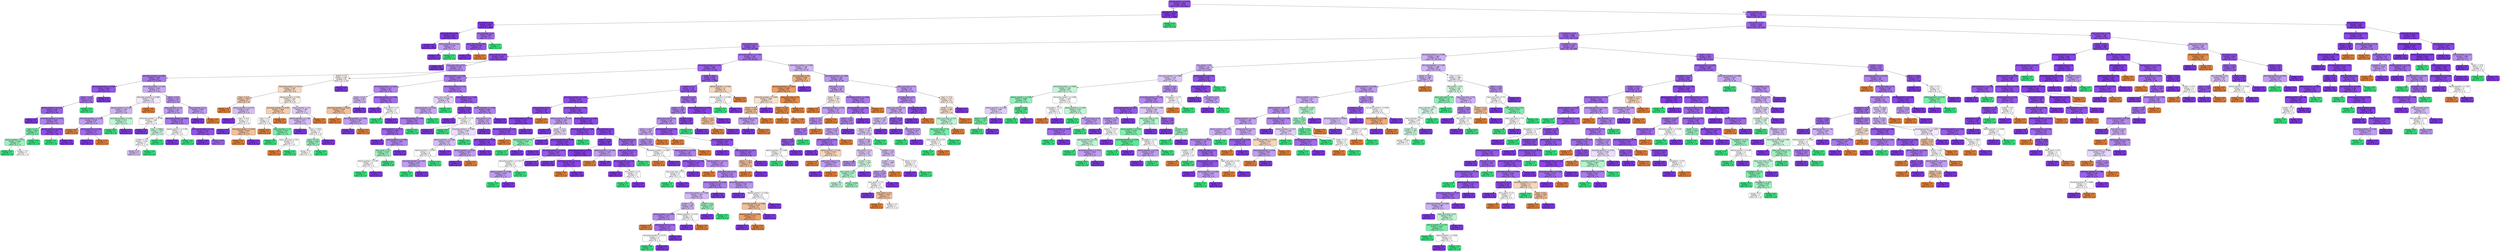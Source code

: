 digraph Tree {
node [shape=box, style="filled, rounded", color="black", fontname=helvetica] ;
edge [fontname=helvetica] ;
0 [label="Vertical quantile 1 <= 0.124\nentropy = 0.652\nsamples = 3418\nvalue = [217, 196, 3005]", fillcolor="#9153e8"] ;
1 [label="Competency <= 0.5\nentropy = 0.076\nsamples = 704\nvalue = [1, 5, 698]", fillcolor="#823be5"] ;
0 -> 1 [labeldistance=2.5, labelangle=45, headlabel="True"] ;
2 [label="Form_record <= 0.5\nentropy = 0.044\nsamples = 701\nvalue = [1, 2, 698]", fillcolor="#823ae5"] ;
1 -> 2 ;
3 [label="Users_induction <= 0.5\nentropy = 0.016\nsamples = 692\nvalue = [0, 1, 691]", fillcolor="#8139e5"] ;
2 -> 3 ;
4 [label="entropy = 0.0\nsamples = 689\nvalue = [0, 0, 689]", fillcolor="#8139e5"] ;
3 -> 4 ;
5 [label="Vertical quantile 1 <= 0.112\nentropy = 0.918\nsamples = 3\nvalue = [0, 1, 2]", fillcolor="#c09cf2"] ;
3 -> 5 ;
6 [label="entropy = 0.0\nsamples = 2\nvalue = [0, 0, 2]", fillcolor="#8139e5"] ;
5 -> 6 ;
7 [label="entropy = 0.0\nsamples = 1\nvalue = [0, 1, 0]", fillcolor="#39e581"] ;
5 -> 7 ;
8 [label="Form_template <= 9.5\nentropy = 0.986\nsamples = 9\nvalue = [1, 1, 7]", fillcolor="#a06aec"] ;
2 -> 8 ;
9 [label="Users_norm_emp <= 22.5\nentropy = 0.544\nsamples = 8\nvalue = [1, 0, 7]", fillcolor="#9355e9"] ;
8 -> 9 ;
10 [label="entropy = 0.0\nsamples = 7\nvalue = [0, 0, 7]", fillcolor="#8139e5"] ;
9 -> 10 ;
11 [label="entropy = 0.0\nsamples = 1\nvalue = [1, 0, 0]", fillcolor="#e58139"] ;
9 -> 11 ;
12 [label="entropy = 0.0\nsamples = 1\nvalue = [0, 1, 0]", fillcolor="#39e581"] ;
8 -> 12 ;
13 [label="entropy = 0.0\nsamples = 3\nvalue = [0, 3, 0]", fillcolor="#39e581"] ;
1 -> 13 ;
14 [label="Users_induction <= 2.5\nentropy = 0.759\nsamples = 2714\nvalue = [216, 191, 2307]", fillcolor="#9659e9"] ;
0 -> 14 [labeldistance=2.5, labelangle=-45, headlabel="False"] ;
15 [label="Form_record <= 3.5\nentropy = 0.893\nsamples = 2034\nvalue = [212, 176, 1646]", fillcolor="#9c63eb"] ;
14 -> 15 ;
16 [label="Competency <= 0.5\nentropy = 0.964\nsamples = 1548\nvalue = [164, 168, 1216]", fillcolor="#9f69eb"] ;
15 -> 16 ;
17 [label="Form_record <= 0.5\nentropy = 0.847\nsamples = 931\nvalue = [97, 68, 766]", fillcolor="#9a60ea"] ;
16 -> 17 ;
18 [label="Users_induction <= 0.5\nentropy = 0.536\nsamples = 412\nvalue = [18, 20, 374]", fillcolor="#8d4ce8"] ;
17 -> 18 ;
19 [label="entropy = 0.0\nsamples = 301\nvalue = [0, 0, 301]", fillcolor="#8139e5"] ;
18 -> 19 ;
20 [label="Users_norm_emp <= 0.5\nentropy = 1.269\nsamples = 111\nvalue = [18, 20, 73]", fillcolor="#b68cf0"] ;
18 -> 20 ;
21 [label="Horizontal quantile 1 <= 0.251\nentropy = 1.059\nsamples = 85\nvalue = [7, 15, 63]", fillcolor="#a977ed"] ;
20 -> 21 ;
22 [label="Horizontal quantile 1 <= 0.049\nentropy = 0.544\nsamples = 48\nvalue = [0, 6, 42]", fillcolor="#9355e9"] ;
21 -> 22 ;
23 [label="Actions <= 0.5\nentropy = 0.779\nsamples = 26\nvalue = [0, 6, 20]", fillcolor="#a774ed"] ;
22 -> 23 ;
24 [label="Vertical quantile 1 <= 0.231\nentropy = 0.65\nsamples = 24\nvalue = [0, 4, 20]", fillcolor="#9a61ea"] ;
23 -> 24 ;
25 [label="entropy = 0.0\nsamples = 9\nvalue = [0, 0, 9]", fillcolor="#8139e5"] ;
24 -> 25 ;
26 [label="Horizontal quantile 1 <= 0.011\nentropy = 0.837\nsamples = 15\nvalue = [0, 4, 11]", fillcolor="#af81ee"] ;
24 -> 26 ;
27 [label="Users <= 1.5\nentropy = 0.811\nsamples = 4\nvalue = [0, 3, 1]", fillcolor="#7beeab"] ;
26 -> 27 ;
28 [label="Vertical quantile 1 <= 0.4\nentropy = 0.918\nsamples = 3\nvalue = [0, 2, 1]", fillcolor="#9cf2c0"] ;
27 -> 28 ;
29 [label="entropy = 0.0\nsamples = 1\nvalue = [0, 1, 0]", fillcolor="#39e581"] ;
28 -> 29 ;
30 [label="entropy = 1.0\nsamples = 2\nvalue = [0, 1, 1]", fillcolor="#ffffff"] ;
28 -> 30 ;
31 [label="entropy = 0.0\nsamples = 1\nvalue = [0, 1, 0]", fillcolor="#39e581"] ;
27 -> 31 ;
32 [label="Vertical quantile 1 <= 0.241\nentropy = 0.439\nsamples = 11\nvalue = [0, 1, 10]", fillcolor="#8e4de8"] ;
26 -> 32 ;
33 [label="entropy = 0.0\nsamples = 1\nvalue = [0, 1, 0]", fillcolor="#39e581"] ;
32 -> 33 ;
34 [label="entropy = 0.0\nsamples = 10\nvalue = [0, 0, 10]", fillcolor="#8139e5"] ;
32 -> 34 ;
35 [label="entropy = 0.0\nsamples = 2\nvalue = [0, 2, 0]", fillcolor="#39e581"] ;
23 -> 35 ;
36 [label="entropy = 0.0\nsamples = 22\nvalue = [0, 0, 22]", fillcolor="#8139e5"] ;
22 -> 36 ;
37 [label="Horizontal quantile 1 <= 0.48\nentropy = 1.414\nsamples = 37\nvalue = [7, 9, 21]", fillcolor="#c9aaf4"] ;
21 -> 37 ;
38 [label="Horizontal quantile 1 <= 0.365\nentropy = 1.531\nsamples = 14\nvalue = [5, 3, 6]", fillcolor="#f1e9fc"] ;
37 -> 38 ;
39 [label="Vertical quantile 1 <= 0.218\nentropy = 1.435\nsamples = 11\nvalue = [2, 3, 6]", fillcolor="#d0b5f5"] ;
38 -> 39 ;
40 [label="Horizontal quantile 1 <= 0.255\nentropy = 0.918\nsamples = 6\nvalue = [2, 0, 4]", fillcolor="#c09cf2"] ;
39 -> 40 ;
41 [label="entropy = 0.0\nsamples = 1\nvalue = [1, 0, 0]", fillcolor="#e58139"] ;
40 -> 41 ;
42 [label="Vertical quantile 1 <= 0.187\nentropy = 0.722\nsamples = 5\nvalue = [1, 0, 4]", fillcolor="#a06aec"] ;
40 -> 42 ;
43 [label="entropy = 0.0\nsamples = 4\nvalue = [0, 0, 4]", fillcolor="#8139e5"] ;
42 -> 43 ;
44 [label="entropy = 0.0\nsamples = 1\nvalue = [1, 0, 0]", fillcolor="#e58139"] ;
42 -> 44 ;
45 [label="Horizontal quantile 1 <= 0.32\nentropy = 0.971\nsamples = 5\nvalue = [0, 3, 2]", fillcolor="#bdf6d5"] ;
39 -> 45 ;
46 [label="entropy = 0.0\nsamples = 3\nvalue = [0, 3, 0]", fillcolor="#39e581"] ;
45 -> 46 ;
47 [label="entropy = 0.0\nsamples = 2\nvalue = [0, 0, 2]", fillcolor="#8139e5"] ;
45 -> 47 ;
48 [label="entropy = 0.0\nsamples = 3\nvalue = [3, 0, 0]", fillcolor="#e58139"] ;
38 -> 48 ;
49 [label="Actions <= 3.0\nentropy = 1.214\nsamples = 23\nvalue = [2, 6, 15]", fillcolor="#bc96f1"] ;
37 -> 49 ;
50 [label="Users_induction <= 1.5\nentropy = 1.141\nsamples = 20\nvalue = [1, 6, 13]", fillcolor="#c09cf2"] ;
49 -> 50 ;
51 [label="Horizontal quantile 1 <= 0.759\nentropy = 1.449\nsamples = 7\nvalue = [1, 3, 3]", fillcolor="#ffffff"] ;
50 -> 51 ;
52 [label="entropy = 0.0\nsamples = 1\nvalue = [0, 0, 1]", fillcolor="#8139e5"] ;
51 -> 52 ;
53 [label="Users <= 5086.5\nentropy = 1.459\nsamples = 6\nvalue = [1, 3, 2]", fillcolor="#cef8e0"] ;
51 -> 53 ;
54 [label="Incident <= 1.5\nentropy = 1.522\nsamples = 5\nvalue = [1, 2, 2]", fillcolor="#ffffff"] ;
53 -> 54 ;
55 [label="entropy = 1.5\nsamples = 4\nvalue = [1, 1, 2]", fillcolor="#d5bdf6"] ;
54 -> 55 ;
56 [label="entropy = 0.0\nsamples = 1\nvalue = [0, 1, 0]", fillcolor="#39e581"] ;
54 -> 56 ;
57 [label="entropy = 0.0\nsamples = 1\nvalue = [0, 1, 0]", fillcolor="#39e581"] ;
53 -> 57 ;
58 [label="Horizontal quantile 1 <= 0.687\nentropy = 0.779\nsamples = 13\nvalue = [0, 3, 10]", fillcolor="#a774ed"] ;
50 -> 58 ;
59 [label="Vertical quantile 1 <= 0.165\nentropy = 1.0\nsamples = 4\nvalue = [0, 2, 2]", fillcolor="#ffffff"] ;
58 -> 59 ;
60 [label="entropy = 0.0\nsamples = 2\nvalue = [0, 0, 2]", fillcolor="#8139e5"] ;
59 -> 60 ;
61 [label="entropy = 0.0\nsamples = 2\nvalue = [0, 2, 0]", fillcolor="#39e581"] ;
59 -> 61 ;
62 [label="Horizontal quantile 1 <= 1.44\nentropy = 0.503\nsamples = 9\nvalue = [0, 1, 8]", fillcolor="#9152e8"] ;
58 -> 62 ;
63 [label="entropy = 0.0\nsamples = 4\nvalue = [0, 0, 4]", fillcolor="#8139e5"] ;
62 -> 63 ;
64 [label="entropy = 0.722\nsamples = 5\nvalue = [0, 1, 4]", fillcolor="#a06aec"] ;
62 -> 64 ;
65 [label="Users_induction <= 1.5\nentropy = 0.918\nsamples = 3\nvalue = [1, 0, 2]", fillcolor="#c09cf2"] ;
49 -> 65 ;
66 [label="entropy = 0.0\nsamples = 2\nvalue = [0, 0, 2]", fillcolor="#8139e5"] ;
65 -> 66 ;
67 [label="entropy = 0.0\nsamples = 1\nvalue = [1, 0, 0]", fillcolor="#e58139"] ;
65 -> 67 ;
68 [label="Actions <= 1.0\nentropy = 1.513\nsamples = 26\nvalue = [11, 5, 10]", fillcolor="#fdf7f3"] ;
20 -> 68 ;
69 [label="Horizontal quantile 1 <= 0.12\nentropy = 1.497\nsamples = 22\nvalue = [11, 5, 6]", fillcolor="#f7d8c1"] ;
68 -> 69 ;
70 [label="Users <= 21.0\nentropy = 0.954\nsamples = 8\nvalue = [5, 0, 3]", fillcolor="#f5cdb0"] ;
69 -> 70 ;
71 [label="entropy = 0.0\nsamples = 3\nvalue = [3, 0, 0]", fillcolor="#e58139"] ;
70 -> 71 ;
72 [label="Vertical quantile 1 <= 0.174\nentropy = 0.971\nsamples = 5\nvalue = [2, 0, 3]", fillcolor="#d5bdf6"] ;
70 -> 72 ;
73 [label="entropy = 0.0\nsamples = 1\nvalue = [0, 0, 1]", fillcolor="#8139e5"] ;
72 -> 73 ;
74 [label="Users <= 24.5\nentropy = 1.0\nsamples = 4\nvalue = [2, 0, 2]", fillcolor="#ffffff"] ;
72 -> 74 ;
75 [label="entropy = 0.0\nsamples = 1\nvalue = [0, 0, 1]", fillcolor="#8139e5"] ;
74 -> 75 ;
76 [label="Horizontal quantile 1 <= 0.078\nentropy = 0.918\nsamples = 3\nvalue = [2, 0, 1]", fillcolor="#f2c09c"] ;
74 -> 76 ;
77 [label="entropy = 0.0\nsamples = 2\nvalue = [2, 0, 0]", fillcolor="#e58139"] ;
76 -> 77 ;
78 [label="entropy = 0.0\nsamples = 1\nvalue = [0, 0, 1]", fillcolor="#8139e5"] ;
76 -> 78 ;
79 [label="Vertical quantile 1 <= 0.36\nentropy = 1.531\nsamples = 14\nvalue = [6, 5, 3]", fillcolor="#fcf1e9"] ;
69 -> 79 ;
80 [label="Horizontal quantile 1 <= 0.431\nentropy = 0.954\nsamples = 8\nvalue = [5, 3, 0]", fillcolor="#f5cdb0"] ;
79 -> 80 ;
81 [label="Users <= 2.5\nentropy = 1.0\nsamples = 6\nvalue = [3, 3, 0]", fillcolor="#ffffff"] ;
80 -> 81 ;
82 [label="entropy = 0.0\nsamples = 2\nvalue = [2, 0, 0]", fillcolor="#e58139"] ;
81 -> 82 ;
83 [label="Users_induction <= 1.5\nentropy = 0.811\nsamples = 4\nvalue = [1, 3, 0]", fillcolor="#7beeab"] ;
81 -> 83 ;
84 [label="entropy = 0.0\nsamples = 2\nvalue = [0, 2, 0]", fillcolor="#39e581"] ;
83 -> 84 ;
85 [label="Users_norm_emp <= 23.0\nentropy = 1.0\nsamples = 2\nvalue = [1, 1, 0]", fillcolor="#ffffff"] ;
83 -> 85 ;
86 [label="entropy = 0.0\nsamples = 1\nvalue = [1, 0, 0]", fillcolor="#e58139"] ;
85 -> 86 ;
87 [label="entropy = 0.0\nsamples = 1\nvalue = [0, 1, 0]", fillcolor="#39e581"] ;
85 -> 87 ;
88 [label="entropy = 0.0\nsamples = 2\nvalue = [2, 0, 0]", fillcolor="#e58139"] ;
80 -> 88 ;
89 [label="Users_induction <= 1.5\nentropy = 1.459\nsamples = 6\nvalue = [1, 2, 3]", fillcolor="#e0cef8"] ;
79 -> 89 ;
90 [label="Vertical quantile 1 <= 1.185\nentropy = 0.971\nsamples = 5\nvalue = [0, 2, 3]", fillcolor="#d5bdf6"] ;
89 -> 90 ;
91 [label="entropy = 0.0\nsamples = 1\nvalue = [0, 0, 1]", fillcolor="#8139e5"] ;
90 -> 91 ;
92 [label="Users <= 156.0\nentropy = 1.0\nsamples = 4\nvalue = [0, 2, 2]", fillcolor="#ffffff"] ;
90 -> 92 ;
93 [label="Users <= 17.0\nentropy = 0.918\nsamples = 3\nvalue = [0, 2, 1]", fillcolor="#9cf2c0"] ;
92 -> 93 ;
94 [label="entropy = 1.0\nsamples = 2\nvalue = [0, 1, 1]", fillcolor="#ffffff"] ;
93 -> 94 ;
95 [label="entropy = 0.0\nsamples = 1\nvalue = [0, 1, 0]", fillcolor="#39e581"] ;
93 -> 95 ;
96 [label="entropy = 0.0\nsamples = 1\nvalue = [0, 0, 1]", fillcolor="#8139e5"] ;
92 -> 96 ;
97 [label="entropy = 0.0\nsamples = 1\nvalue = [1, 0, 0]", fillcolor="#e58139"] ;
89 -> 97 ;
98 [label="entropy = 0.0\nsamples = 4\nvalue = [0, 0, 4]", fillcolor="#8139e5"] ;
68 -> 98 ;
99 [label="Horizontal quantile 1 <= 0.793\nentropy = 1.037\nsamples = 519\nvalue = [79, 48, 392]", fillcolor="#a572ed"] ;
17 -> 99 ;
100 [label="Horizontal quantile 1 <= 0.109\nentropy = 0.857\nsamples = 385\nvalue = [37, 32, 316]", fillcolor="#9a60ea"] ;
99 -> 100 ;
101 [label="Vertical quantile 1 <= 0.223\nentropy = 0.989\nsamples = 77\nvalue = [4, 15, 58]", fillcolor="#a876ed"] ;
100 -> 101 ;
102 [label="Horizontal quantile 1 <= 0.024\nentropy = 1.157\nsamples = 20\nvalue = [4, 2, 14]", fillcolor="#b083ef"] ;
101 -> 102 ;
103 [label="Actions <= 2.0\nentropy = 0.971\nsamples = 10\nvalue = [4, 0, 6]", fillcolor="#d5bdf6"] ;
102 -> 103 ;
104 [label="Horizontal quantile 1 <= 0.011\nentropy = 0.918\nsamples = 6\nvalue = [4, 0, 2]", fillcolor="#f2c09c"] ;
103 -> 104 ;
105 [label="entropy = 0.0\nsamples = 3\nvalue = [3, 0, 0]", fillcolor="#e58139"] ;
104 -> 105 ;
106 [label="Horizontal quantile 1 <= 0.019\nentropy = 0.918\nsamples = 3\nvalue = [1, 0, 2]", fillcolor="#c09cf2"] ;
104 -> 106 ;
107 [label="entropy = 0.0\nsamples = 2\nvalue = [0, 0, 2]", fillcolor="#8139e5"] ;
106 -> 107 ;
108 [label="entropy = 0.0\nsamples = 1\nvalue = [1, 0, 0]", fillcolor="#e58139"] ;
106 -> 108 ;
109 [label="entropy = 0.0\nsamples = 4\nvalue = [0, 0, 4]", fillcolor="#8139e5"] ;
103 -> 109 ;
110 [label="Horizontal quantile 1 <= 0.054\nentropy = 0.722\nsamples = 10\nvalue = [0, 2, 8]", fillcolor="#a06aec"] ;
102 -> 110 ;
111 [label="entropy = 0.0\nsamples = 6\nvalue = [0, 0, 6]", fillcolor="#8139e5"] ;
110 -> 111 ;
112 [label="Form_record <= 1.5\nentropy = 1.0\nsamples = 4\nvalue = [0, 2, 2]", fillcolor="#ffffff"] ;
110 -> 112 ;
113 [label="entropy = 0.0\nsamples = 2\nvalue = [0, 2, 0]", fillcolor="#39e581"] ;
112 -> 113 ;
114 [label="entropy = 0.0\nsamples = 2\nvalue = [0, 0, 2]", fillcolor="#8139e5"] ;
112 -> 114 ;
115 [label="Horizontal quantile 1 <= 0.01\nentropy = 0.775\nsamples = 57\nvalue = [0, 13, 44]", fillcolor="#a674ed"] ;
101 -> 115 ;
116 [label="Users_norm_emp <= 0.5\nentropy = 0.989\nsamples = 16\nvalue = [0, 7, 9]", fillcolor="#e3d3f9"] ;
115 -> 116 ;
117 [label="Vertical quantile 1 <= 0.541\nentropy = 0.94\nsamples = 14\nvalue = [0, 5, 9]", fillcolor="#c7a7f3"] ;
116 -> 117 ;
118 [label="Horizontal quantile 1 <= 0.008\nentropy = 0.811\nsamples = 12\nvalue = [0, 3, 9]", fillcolor="#ab7bee"] ;
117 -> 118 ;
119 [label="Vertical quantile 1 <= 0.297\nentropy = 0.684\nsamples = 11\nvalue = [0, 2, 9]", fillcolor="#9d65eb"] ;
118 -> 119 ;
120 [label="entropy = 0.0\nsamples = 4\nvalue = [0, 0, 4]", fillcolor="#8139e5"] ;
119 -> 120 ;
121 [label="Vertical quantile 1 <= 0.382\nentropy = 0.863\nsamples = 7\nvalue = [0, 2, 5]", fillcolor="#b388ef"] ;
119 -> 121 ;
122 [label="Form_record <= 1.5\nentropy = 0.918\nsamples = 3\nvalue = [0, 2, 1]", fillcolor="#9cf2c0"] ;
121 -> 122 ;
123 [label="Vertical quantile 1 <= 0.307\nentropy = 1.0\nsamples = 2\nvalue = [0, 1, 1]", fillcolor="#ffffff"] ;
122 -> 123 ;
124 [label="entropy = 0.0\nsamples = 1\nvalue = [0, 1, 0]", fillcolor="#39e581"] ;
123 -> 124 ;
125 [label="entropy = 0.0\nsamples = 1\nvalue = [0, 0, 1]", fillcolor="#8139e5"] ;
123 -> 125 ;
126 [label="entropy = 0.0\nsamples = 1\nvalue = [0, 1, 0]", fillcolor="#39e581"] ;
122 -> 126 ;
127 [label="entropy = 0.0\nsamples = 4\nvalue = [0, 0, 4]", fillcolor="#8139e5"] ;
121 -> 127 ;
128 [label="entropy = 0.0\nsamples = 1\nvalue = [0, 1, 0]", fillcolor="#39e581"] ;
118 -> 128 ;
129 [label="entropy = 0.0\nsamples = 2\nvalue = [0, 2, 0]", fillcolor="#39e581"] ;
117 -> 129 ;
130 [label="entropy = 0.0\nsamples = 2\nvalue = [0, 2, 0]", fillcolor="#39e581"] ;
116 -> 130 ;
131 [label="Vertical quantile 1 <= 0.298\nentropy = 0.601\nsamples = 41\nvalue = [0, 6, 35]", fillcolor="#975be9"] ;
115 -> 131 ;
132 [label="Incident <= 0.5\nentropy = 0.267\nsamples = 22\nvalue = [0, 1, 21]", fillcolor="#8742e6"] ;
131 -> 132 ;
133 [label="entropy = 0.0\nsamples = 20\nvalue = [0, 0, 20]", fillcolor="#8139e5"] ;
132 -> 133 ;
134 [label="Form_record <= 2.5\nentropy = 1.0\nsamples = 2\nvalue = [0, 1, 1]", fillcolor="#ffffff"] ;
132 -> 134 ;
135 [label="entropy = 0.0\nsamples = 1\nvalue = [0, 0, 1]", fillcolor="#8139e5"] ;
134 -> 135 ;
136 [label="entropy = 0.0\nsamples = 1\nvalue = [0, 1, 0]", fillcolor="#39e581"] ;
134 -> 136 ;
137 [label="Vertical quantile 1 <= 0.408\nentropy = 0.831\nsamples = 19\nvalue = [0, 5, 14]", fillcolor="#ae80ee"] ;
131 -> 137 ;
138 [label="Form_record <= 2.5\nentropy = 0.94\nsamples = 14\nvalue = [0, 5, 9]", fillcolor="#c7a7f3"] ;
137 -> 138 ;
139 [label="Horizontal quantile 1 <= 0.082\nentropy = 0.994\nsamples = 11\nvalue = [0, 5, 6]", fillcolor="#eadefb"] ;
138 -> 139 ;
140 [label="Vertical quantile 1 <= 0.389\nentropy = 0.971\nsamples = 10\nvalue = [0, 4, 6]", fillcolor="#d5bdf6"] ;
139 -> 140 ;
141 [label="Vertical quantile 1 <= 0.357\nentropy = 1.0\nsamples = 8\nvalue = [0, 4, 4]", fillcolor="#ffffff"] ;
140 -> 141 ;
142 [label="Horizontal quantile 1 <= 0.042\nentropy = 0.918\nsamples = 6\nvalue = [0, 2, 4]", fillcolor="#c09cf2"] ;
141 -> 142 ;
143 [label="entropy = 0.0\nsamples = 2\nvalue = [0, 2, 0]", fillcolor="#39e581"] ;
142 -> 143 ;
144 [label="entropy = 0.0\nsamples = 4\nvalue = [0, 0, 4]", fillcolor="#8139e5"] ;
142 -> 144 ;
145 [label="entropy = 0.0\nsamples = 2\nvalue = [0, 2, 0]", fillcolor="#39e581"] ;
141 -> 145 ;
146 [label="entropy = 0.0\nsamples = 2\nvalue = [0, 0, 2]", fillcolor="#8139e5"] ;
140 -> 146 ;
147 [label="entropy = 0.0\nsamples = 1\nvalue = [0, 1, 0]", fillcolor="#39e581"] ;
139 -> 147 ;
148 [label="entropy = 0.0\nsamples = 3\nvalue = [0, 0, 3]", fillcolor="#8139e5"] ;
138 -> 148 ;
149 [label="entropy = 0.0\nsamples = 5\nvalue = [0, 0, 5]", fillcolor="#8139e5"] ;
137 -> 149 ;
150 [label="Assets <= 39.0\nentropy = 0.79\nsamples = 308\nvalue = [33, 17, 258]", fillcolor="#985dea"] ;
100 -> 150 ;
151 [label="Incident <= 0.5\nentropy = 0.737\nsamples = 300\nvalue = [29, 15, 256]", fillcolor="#9559e9"] ;
150 -> 151 ;
152 [label="Horizontal quantile 1 <= 0.287\nentropy = 0.535\nsamples = 172\nvalue = [6, 10, 156]", fillcolor="#8d4de8"] ;
151 -> 152 ;
153 [label="Users_induction <= 0.5\nentropy = 0.365\nsamples = 43\nvalue = [3, 0, 40]", fillcolor="#8a48e7"] ;
152 -> 153 ;
154 [label="Horizontal quantile 1 <= 0.222\nentropy = 0.276\nsamples = 42\nvalue = [2, 0, 40]", fillcolor="#8743e6"] ;
153 -> 154 ;
155 [label="Horizontal quantile 1 <= 0.221\nentropy = 0.485\nsamples = 19\nvalue = [2, 0, 17]", fillcolor="#9050e8"] ;
154 -> 155 ;
156 [label="Vertical quantile 1 <= 0.208\nentropy = 0.31\nsamples = 18\nvalue = [1, 0, 17]", fillcolor="#8845e7"] ;
155 -> 156 ;
157 [label="Vertical quantile 1 <= 0.194\nentropy = 0.918\nsamples = 3\nvalue = [1, 0, 2]", fillcolor="#c09cf2"] ;
156 -> 157 ;
158 [label="entropy = 0.0\nsamples = 2\nvalue = [0, 0, 2]", fillcolor="#8139e5"] ;
157 -> 158 ;
159 [label="entropy = 0.0\nsamples = 1\nvalue = [1, 0, 0]", fillcolor="#e58139"] ;
157 -> 159 ;
160 [label="entropy = 0.0\nsamples = 15\nvalue = [0, 0, 15]", fillcolor="#8139e5"] ;
156 -> 160 ;
161 [label="entropy = 0.0\nsamples = 1\nvalue = [1, 0, 0]", fillcolor="#e58139"] ;
155 -> 161 ;
162 [label="entropy = 0.0\nsamples = 23\nvalue = [0, 0, 23]", fillcolor="#8139e5"] ;
154 -> 162 ;
163 [label="entropy = 0.0\nsamples = 1\nvalue = [1, 0, 0]", fillcolor="#e58139"] ;
153 -> 163 ;
164 [label="Horizontal quantile 1 <= 0.334\nentropy = 0.55\nsamples = 129\nvalue = [3, 10, 116]", fillcolor="#8f4fe8"] ;
152 -> 164 ;
165 [label="Vertical quantile 1 <= 0.205\nentropy = 0.918\nsamples = 15\nvalue = [0, 5, 10]", fillcolor="#c09cf2"] ;
164 -> 165 ;
166 [label="entropy = 0.0\nsamples = 4\nvalue = [0, 0, 4]", fillcolor="#8139e5"] ;
165 -> 166 ;
167 [label="Assets <= 11.5\nentropy = 0.994\nsamples = 11\nvalue = [0, 5, 6]", fillcolor="#eadefb"] ;
165 -> 167 ;
168 [label="Vertical quantile 1 <= 0.4\nentropy = 0.863\nsamples = 7\nvalue = [0, 5, 2]", fillcolor="#88efb3"] ;
167 -> 168 ;
169 [label="entropy = 0.0\nsamples = 5\nvalue = [0, 5, 0]", fillcolor="#39e581"] ;
168 -> 169 ;
170 [label="entropy = 0.0\nsamples = 2\nvalue = [0, 0, 2]", fillcolor="#8139e5"] ;
168 -> 170 ;
171 [label="entropy = 0.0\nsamples = 4\nvalue = [0, 0, 4]", fillcolor="#8139e5"] ;
167 -> 171 ;
172 [label="Horizontal quantile 1 <= 0.487\nentropy = 0.434\nsamples = 114\nvalue = [3, 5, 106]", fillcolor="#8a48e7"] ;
164 -> 172 ;
173 [label="Horizontal quantile 1 <= 0.485\nentropy = 0.414\nsamples = 36\nvalue = [0, 3, 33]", fillcolor="#8c4be7"] ;
172 -> 173 ;
174 [label="Horizontal quantile 1 <= 0.408\nentropy = 0.316\nsamples = 35\nvalue = [0, 2, 33]", fillcolor="#8945e7"] ;
173 -> 174 ;
175 [label="entropy = 0.0\nsamples = 20\nvalue = [0, 0, 20]", fillcolor="#8139e5"] ;
174 -> 175 ;
176 [label="Horizontal quantile 1 <= 0.412\nentropy = 0.567\nsamples = 15\nvalue = [0, 2, 13]", fillcolor="#9457e9"] ;
174 -> 176 ;
177 [label="Horizontal quantile 1 <= 0.411\nentropy = 1.0\nsamples = 4\nvalue = [0, 2, 2]", fillcolor="#ffffff"] ;
176 -> 177 ;
178 [label="Vertical quantile 1 <= 0.188\nentropy = 0.918\nsamples = 3\nvalue = [0, 1, 2]", fillcolor="#c09cf2"] ;
177 -> 178 ;
179 [label="entropy = 0.0\nsamples = 1\nvalue = [0, 1, 0]", fillcolor="#39e581"] ;
178 -> 179 ;
180 [label="entropy = 0.0\nsamples = 2\nvalue = [0, 0, 2]", fillcolor="#8139e5"] ;
178 -> 180 ;
181 [label="entropy = 0.0\nsamples = 1\nvalue = [0, 1, 0]", fillcolor="#39e581"] ;
177 -> 181 ;
182 [label="entropy = 0.0\nsamples = 11\nvalue = [0, 0, 11]", fillcolor="#8139e5"] ;
176 -> 182 ;
183 [label="entropy = 0.0\nsamples = 1\nvalue = [0, 1, 0]", fillcolor="#39e581"] ;
173 -> 183 ;
184 [label="Form_template <= 0.5\nentropy = 0.406\nsamples = 78\nvalue = [3, 2, 73]", fillcolor="#8946e7"] ;
172 -> 184 ;
185 [label="Actions <= 1.5\nentropy = 0.203\nsamples = 63\nvalue = [2, 0, 61]", fillcolor="#853fe6"] ;
184 -> 185 ;
186 [label="Horizontal quantile 1 <= 0.716\nentropy = 0.122\nsamples = 60\nvalue = [1, 0, 59]", fillcolor="#833ce5"] ;
185 -> 186 ;
187 [label="entropy = 0.0\nsamples = 43\nvalue = [0, 0, 43]", fillcolor="#8139e5"] ;
186 -> 187 ;
188 [label="Horizontal quantile 1 <= 0.717\nentropy = 0.323\nsamples = 17\nvalue = [1, 0, 16]", fillcolor="#8945e7"] ;
186 -> 188 ;
189 [label="entropy = 0.0\nsamples = 1\nvalue = [1, 0, 0]", fillcolor="#e58139"] ;
188 -> 189 ;
190 [label="entropy = 0.0\nsamples = 16\nvalue = [0, 0, 16]", fillcolor="#8139e5"] ;
188 -> 190 ;
191 [label="Vertical quantile 1 <= 0.185\nentropy = 0.918\nsamples = 3\nvalue = [1, 0, 2]", fillcolor="#c09cf2"] ;
185 -> 191 ;
192 [label="entropy = 0.0\nsamples = 1\nvalue = [1, 0, 0]", fillcolor="#e58139"] ;
191 -> 192 ;
193 [label="entropy = 0.0\nsamples = 2\nvalue = [0, 0, 2]", fillcolor="#8139e5"] ;
191 -> 193 ;
194 [label="Form_template <= 2.5\nentropy = 0.906\nsamples = 15\nvalue = [1, 2, 12]", fillcolor="#9e67eb"] ;
184 -> 194 ;
195 [label="Users_norm_emp <= 2.5\nentropy = 0.619\nsamples = 13\nvalue = [0, 2, 11]", fillcolor="#985dea"] ;
194 -> 195 ;
196 [label="Vertical quantile 1 <= 0.46\nentropy = 0.414\nsamples = 12\nvalue = [0, 1, 11]", fillcolor="#8c4be7"] ;
195 -> 196 ;
197 [label="entropy = 0.0\nsamples = 10\nvalue = [0, 0, 10]", fillcolor="#8139e5"] ;
196 -> 197 ;
198 [label="Form_record <= 1.5\nentropy = 1.0\nsamples = 2\nvalue = [0, 1, 1]", fillcolor="#ffffff"] ;
196 -> 198 ;
199 [label="entropy = 0.0\nsamples = 1\nvalue = [0, 1, 0]", fillcolor="#39e581"] ;
198 -> 199 ;
200 [label="entropy = 0.0\nsamples = 1\nvalue = [0, 0, 1]", fillcolor="#8139e5"] ;
198 -> 200 ;
201 [label="entropy = 0.0\nsamples = 1\nvalue = [0, 1, 0]", fillcolor="#39e581"] ;
195 -> 201 ;
202 [label="Horizontal quantile 1 <= 0.681\nentropy = 1.0\nsamples = 2\nvalue = [1, 0, 1]", fillcolor="#ffffff"] ;
194 -> 202 ;
203 [label="entropy = 0.0\nsamples = 1\nvalue = [1, 0, 0]", fillcolor="#e58139"] ;
202 -> 203 ;
204 [label="entropy = 0.0\nsamples = 1\nvalue = [0, 0, 1]", fillcolor="#8139e5"] ;
202 -> 204 ;
205 [label="Form_record <= 2.5\nentropy = 0.906\nsamples = 128\nvalue = [23, 5, 100]", fillcolor="#a36eec"] ;
151 -> 205 ;
206 [label="Actions <= 23.5\nentropy = 1.046\nsamples = 94\nvalue = [21, 5, 68]", fillcolor="#ae80ee"] ;
205 -> 206 ;
207 [label="Users_norm_emp <= 6.0\nentropy = 1.101\nsamples = 79\nvalue = [21, 4, 54]", fillcolor="#b78ef0"] ;
206 -> 207 ;
208 [label="Actions <= 10.5\nentropy = 1.235\nsamples = 56\nvalue = [18, 4, 34]", fillcolor="#caacf4"] ;
207 -> 208 ;
209 [label="Users <= 4.5\nentropy = 1.164\nsamples = 50\nvalue = [12, 4, 34]", fillcolor="#b68cf0"] ;
208 -> 209 ;
210 [label="Vertical quantile 1 <= 0.169\nentropy = 1.123\nsamples = 48\nvalue = [10, 4, 34]", fillcolor="#af82ef"] ;
209 -> 210 ;
211 [label="Vertical quantile 1 <= 0.138\nentropy = 0.544\nsamples = 8\nvalue = [0, 1, 7]", fillcolor="#9355e9"] ;
210 -> 211 ;
212 [label="Users_norm_emp <= 2.0\nentropy = 1.0\nsamples = 2\nvalue = [0, 1, 1]", fillcolor="#ffffff"] ;
211 -> 212 ;
213 [label="entropy = 0.0\nsamples = 1\nvalue = [0, 1, 0]", fillcolor="#39e581"] ;
212 -> 213 ;
214 [label="entropy = 0.0\nsamples = 1\nvalue = [0, 0, 1]", fillcolor="#8139e5"] ;
212 -> 214 ;
215 [label="entropy = 0.0\nsamples = 6\nvalue = [0, 0, 6]", fillcolor="#8139e5"] ;
211 -> 215 ;
216 [label="Vertical quantile 1 <= 0.171\nentropy = 1.163\nsamples = 40\nvalue = [10, 3, 27]", fillcolor="#b88ff0"] ;
210 -> 216 ;
217 [label="entropy = 0.0\nsamples = 2\nvalue = [2, 0, 0]", fillcolor="#e58139"] ;
216 -> 217 ;
218 [label="Users_norm_emp <= 0.5\nentropy = 1.113\nsamples = 38\nvalue = [8, 3, 27]", fillcolor="#af82ef"] ;
216 -> 218 ;
219 [label="Horizontal quantile 1 <= 0.462\nentropy = 1.131\nsamples = 25\nvalue = [4, 3, 18]", fillcolor="#ab7bee"] ;
218 -> 219 ;
220 [label="Horizontal quantile 1 <= 0.319\nentropy = 1.457\nsamples = 15\nvalue = [4, 3, 8]", fillcolor="#d1b7f6"] ;
219 -> 220 ;
221 [label="Incident <= 1.5\nentropy = 1.281\nsamples = 12\nvalue = [4, 1, 7]", fillcolor="#d0b5f5"] ;
220 -> 221 ;
222 [label="Vertical quantile 1 <= 0.195\nentropy = 1.252\nsamples = 6\nvalue = [1, 1, 4]", fillcolor="#b388ef"] ;
221 -> 222 ;
223 [label="entropy = 0.0\nsamples = 1\nvalue = [1, 0, 0]", fillcolor="#e58139"] ;
222 -> 223 ;
224 [label="Vertical quantile 1 <= 0.28\nentropy = 0.722\nsamples = 5\nvalue = [0, 1, 4]", fillcolor="#a06aec"] ;
222 -> 224 ;
225 [label="Horizontal quantile 1 <= 0.171\nentropy = 1.0\nsamples = 2\nvalue = [0, 1, 1]", fillcolor="#ffffff"] ;
224 -> 225 ;
226 [label="entropy = 0.0\nsamples = 1\nvalue = [0, 1, 0]", fillcolor="#39e581"] ;
225 -> 226 ;
227 [label="entropy = 0.0\nsamples = 1\nvalue = [0, 0, 1]", fillcolor="#8139e5"] ;
225 -> 227 ;
228 [label="entropy = 0.0\nsamples = 3\nvalue = [0, 0, 3]", fillcolor="#8139e5"] ;
224 -> 228 ;
229 [label="Vertical quantile 1 <= 0.212\nentropy = 1.0\nsamples = 6\nvalue = [3, 0, 3]", fillcolor="#ffffff"] ;
221 -> 229 ;
230 [label="entropy = 0.0\nsamples = 3\nvalue = [0, 0, 3]", fillcolor="#8139e5"] ;
229 -> 230 ;
231 [label="entropy = 0.0\nsamples = 3\nvalue = [3, 0, 0]", fillcolor="#e58139"] ;
229 -> 231 ;
232 [label="Incident <= 4.0\nentropy = 0.918\nsamples = 3\nvalue = [0, 2, 1]", fillcolor="#9cf2c0"] ;
220 -> 232 ;
233 [label="entropy = 0.0\nsamples = 1\nvalue = [0, 0, 1]", fillcolor="#8139e5"] ;
232 -> 233 ;
234 [label="entropy = 0.0\nsamples = 2\nvalue = [0, 2, 0]", fillcolor="#39e581"] ;
232 -> 234 ;
235 [label="entropy = 0.0\nsamples = 10\nvalue = [0, 0, 10]", fillcolor="#8139e5"] ;
219 -> 235 ;
236 [label="Horizontal quantile 1 <= 0.317\nentropy = 0.89\nsamples = 13\nvalue = [4, 0, 9]", fillcolor="#b991f1"] ;
218 -> 236 ;
237 [label="entropy = 0.0\nsamples = 5\nvalue = [0, 0, 5]", fillcolor="#8139e5"] ;
236 -> 237 ;
238 [label="Vertical quantile 1 <= 0.264\nentropy = 1.0\nsamples = 8\nvalue = [4, 0, 4]", fillcolor="#ffffff"] ;
236 -> 238 ;
239 [label="Horizontal quantile 1 <= 0.668\nentropy = 0.918\nsamples = 6\nvalue = [4, 0, 2]", fillcolor="#f2c09c"] ;
238 -> 239 ;
240 [label="Vertical quantile 1 <= 0.184\nentropy = 0.722\nsamples = 5\nvalue = [4, 0, 1]", fillcolor="#eca06a"] ;
239 -> 240 ;
241 [label="entropy = 0.0\nsamples = 1\nvalue = [0, 0, 1]", fillcolor="#8139e5"] ;
240 -> 241 ;
242 [label="entropy = 0.0\nsamples = 4\nvalue = [4, 0, 0]", fillcolor="#e58139"] ;
240 -> 242 ;
243 [label="entropy = 0.0\nsamples = 1\nvalue = [0, 0, 1]", fillcolor="#8139e5"] ;
239 -> 243 ;
244 [label="entropy = 0.0\nsamples = 2\nvalue = [0, 0, 2]", fillcolor="#8139e5"] ;
238 -> 244 ;
245 [label="entropy = 0.0\nsamples = 2\nvalue = [2, 0, 0]", fillcolor="#e58139"] ;
209 -> 245 ;
246 [label="entropy = 0.0\nsamples = 6\nvalue = [6, 0, 0]", fillcolor="#e58139"] ;
208 -> 246 ;
247 [label="Vertical quantile 1 <= 0.136\nentropy = 0.559\nsamples = 23\nvalue = [3, 0, 20]", fillcolor="#9457e9"] ;
207 -> 247 ;
248 [label="entropy = 0.0\nsamples = 1\nvalue = [1, 0, 0]", fillcolor="#e58139"] ;
247 -> 248 ;
249 [label="Vertical quantile 1 <= 0.198\nentropy = 0.439\nsamples = 22\nvalue = [2, 0, 20]", fillcolor="#8e4de8"] ;
247 -> 249 ;
250 [label="entropy = 0.0\nsamples = 11\nvalue = [0, 0, 11]", fillcolor="#8139e5"] ;
249 -> 250 ;
251 [label="Vertical quantile 1 <= 0.217\nentropy = 0.684\nsamples = 11\nvalue = [2, 0, 9]", fillcolor="#9d65eb"] ;
249 -> 251 ;
252 [label="Actions <= 16.0\nentropy = 0.918\nsamples = 3\nvalue = [2, 0, 1]", fillcolor="#f2c09c"] ;
251 -> 252 ;
253 [label="entropy = 0.0\nsamples = 2\nvalue = [2, 0, 0]", fillcolor="#e58139"] ;
252 -> 253 ;
254 [label="entropy = 0.0\nsamples = 1\nvalue = [0, 0, 1]", fillcolor="#8139e5"] ;
252 -> 254 ;
255 [label="entropy = 0.0\nsamples = 8\nvalue = [0, 0, 8]", fillcolor="#8139e5"] ;
251 -> 255 ;
256 [label="Incident <= 9.5\nentropy = 0.353\nsamples = 15\nvalue = [0, 1, 14]", fillcolor="#8a47e7"] ;
206 -> 256 ;
257 [label="entropy = 0.0\nsamples = 1\nvalue = [0, 1, 0]", fillcolor="#39e581"] ;
256 -> 257 ;
258 [label="entropy = 0.0\nsamples = 14\nvalue = [0, 0, 14]", fillcolor="#8139e5"] ;
256 -> 258 ;
259 [label="Horizontal quantile 1 <= 0.219\nentropy = 0.323\nsamples = 34\nvalue = [2, 0, 32]", fillcolor="#8945e7"] ;
205 -> 259 ;
260 [label="Actions <= 5.5\nentropy = 0.918\nsamples = 3\nvalue = [2, 0, 1]", fillcolor="#f2c09c"] ;
259 -> 260 ;
261 [label="entropy = 0.0\nsamples = 2\nvalue = [2, 0, 0]", fillcolor="#e58139"] ;
260 -> 261 ;
262 [label="entropy = 0.0\nsamples = 1\nvalue = [0, 0, 1]", fillcolor="#8139e5"] ;
260 -> 262 ;
263 [label="entropy = 0.0\nsamples = 31\nvalue = [0, 0, 31]", fillcolor="#8139e5"] ;
259 -> 263 ;
264 [label="Vertical quantile 1 <= 0.232\nentropy = 1.5\nsamples = 8\nvalue = [4, 2, 2]", fillcolor="#f6d5bd"] ;
150 -> 264 ;
265 [label="Vertical quantile 1 <= 0.184\nentropy = 1.0\nsamples = 4\nvalue = [0, 2, 2]", fillcolor="#ffffff"] ;
264 -> 265 ;
266 [label="entropy = 0.0\nsamples = 2\nvalue = [0, 2, 0]", fillcolor="#39e581"] ;
265 -> 266 ;
267 [label="entropy = 0.0\nsamples = 2\nvalue = [0, 0, 2]", fillcolor="#8139e5"] ;
265 -> 267 ;
268 [label="entropy = 0.0\nsamples = 4\nvalue = [4, 0, 0]", fillcolor="#e58139"] ;
264 -> 268 ;
269 [label="Horizontal quantile 1 <= 0.828\nentropy = 1.355\nsamples = 134\nvalue = [42, 16, 76]", fillcolor="#d0b6f5"] ;
99 -> 269 ;
270 [label="Form_template <= 0.5\nentropy = 0.855\nsamples = 25\nvalue = [18, 0, 7]", fillcolor="#efb286"] ;
269 -> 270 ;
271 [label="Horizontal quantile 1 <= 0.819\nentropy = 0.684\nsamples = 22\nvalue = [18, 0, 4]", fillcolor="#eb9d65"] ;
270 -> 271 ;
272 [label="Horizontal quantile 1 <= 0.816\nentropy = 0.985\nsamples = 7\nvalue = [4, 0, 3]", fillcolor="#f8e0ce"] ;
271 -> 272 ;
273 [label="Actions <= 2.0\nentropy = 0.918\nsamples = 6\nvalue = [4, 0, 2]", fillcolor="#f2c09c"] ;
272 -> 273 ;
274 [label="Users_norm_emp <= 0.5\nentropy = 0.918\nsamples = 3\nvalue = [1, 0, 2]", fillcolor="#c09cf2"] ;
273 -> 274 ;
275 [label="entropy = 0.0\nsamples = 2\nvalue = [0, 0, 2]", fillcolor="#8139e5"] ;
274 -> 275 ;
276 [label="entropy = 0.0\nsamples = 1\nvalue = [1, 0, 0]", fillcolor="#e58139"] ;
274 -> 276 ;
277 [label="entropy = 0.0\nsamples = 3\nvalue = [3, 0, 0]", fillcolor="#e58139"] ;
273 -> 277 ;
278 [label="entropy = 0.0\nsamples = 1\nvalue = [0, 0, 1]", fillcolor="#8139e5"] ;
272 -> 278 ;
279 [label="Users_norm_emp <= 9.5\nentropy = 0.353\nsamples = 15\nvalue = [14, 0, 1]", fillcolor="#e78a47"] ;
271 -> 279 ;
280 [label="Trend 1 <= -0.5\nentropy = 0.371\nsamples = 14\nvalue = [13, 0, 1]", fillcolor="#e78b48"] ;
279 -> 280 ;
281 [label="entropy = 0.0\nsamples = 1\nvalue = [1, 0, 0]", fillcolor="#e58139"] ;
280 -> 281 ;
282 [label="entropy = 0.391\nsamples = 13\nvalue = [12, 0, 1]", fillcolor="#e78c49"] ;
280 -> 282 ;
283 [label="entropy = 0.0\nsamples = 1\nvalue = [1, 0, 0]", fillcolor="#e58139"] ;
279 -> 283 ;
284 [label="entropy = 0.0\nsamples = 3\nvalue = [0, 0, 3]", fillcolor="#8139e5"] ;
270 -> 284 ;
285 [label="Horizontal quantile 1 <= 1.493\nentropy = 1.305\nsamples = 109\nvalue = [24, 16, 69]", fillcolor="#bc96f1"] ;
269 -> 285 ;
286 [label="Form_record <= 1.5\nentropy = 1.123\nsamples = 48\nvalue = [15, 2, 31]", fillcolor="#c29ff2"] ;
285 -> 286 ;
287 [label="Actions <= 2.5\nentropy = 1.429\nsamples = 15\nvalue = [7, 2, 6]", fillcolor="#fcf1e9"] ;
286 -> 287 ;
288 [label="entropy = 0.0\nsamples = 5\nvalue = [5, 0, 0]", fillcolor="#e58139"] ;
287 -> 288 ;
289 [label="Horizontal quantile 1 <= 0.91\nentropy = 1.371\nsamples = 10\nvalue = [2, 2, 6]", fillcolor="#c09cf2"] ;
287 -> 289 ;
290 [label="Users <= 3.5\nentropy = 1.224\nsamples = 9\nvalue = [1, 2, 6]", fillcolor="#b78ef0"] ;
289 -> 290 ;
291 [label="Assets <= 0.5\nentropy = 0.811\nsamples = 8\nvalue = [0, 2, 6]", fillcolor="#ab7bee"] ;
290 -> 291 ;
292 [label="Actions <= 4.0\nentropy = 0.592\nsamples = 7\nvalue = [0, 1, 6]", fillcolor="#965ae9"] ;
291 -> 292 ;
293 [label="Vertical quantile 1 <= 0.196\nentropy = 1.0\nsamples = 2\nvalue = [0, 1, 1]", fillcolor="#ffffff"] ;
292 -> 293 ;
294 [label="entropy = 0.0\nsamples = 1\nvalue = [0, 1, 0]", fillcolor="#39e581"] ;
293 -> 294 ;
295 [label="entropy = 0.0\nsamples = 1\nvalue = [0, 0, 1]", fillcolor="#8139e5"] ;
293 -> 295 ;
296 [label="entropy = 0.0\nsamples = 5\nvalue = [0, 0, 5]", fillcolor="#8139e5"] ;
292 -> 296 ;
297 [label="entropy = 0.0\nsamples = 1\nvalue = [0, 1, 0]", fillcolor="#39e581"] ;
291 -> 297 ;
298 [label="entropy = 0.0\nsamples = 1\nvalue = [1, 0, 0]", fillcolor="#e58139"] ;
290 -> 298 ;
299 [label="entropy = 0.0\nsamples = 1\nvalue = [1, 0, 0]", fillcolor="#e58139"] ;
289 -> 299 ;
300 [label="Horizontal quantile 1 <= 0.963\nentropy = 0.799\nsamples = 33\nvalue = [8, 0, 25]", fillcolor="#a978ed"] ;
286 -> 300 ;
301 [label="Vertical quantile 1 <= 0.266\nentropy = 0.709\nsamples = 31\nvalue = [6, 0, 25]", fillcolor="#9f69eb"] ;
300 -> 301 ;
302 [label="Actions <= 6.5\nentropy = 0.863\nsamples = 21\nvalue = [6, 0, 15]", fillcolor="#b388ef"] ;
301 -> 302 ;
303 [label="Actions <= 1.0\nentropy = 0.937\nsamples = 17\nvalue = [6, 0, 11]", fillcolor="#c6a5f3"] ;
302 -> 303 ;
304 [label="Vertical quantile 1 <= 0.24\nentropy = 0.75\nsamples = 14\nvalue = [3, 0, 11]", fillcolor="#a36fec"] ;
303 -> 304 ;
305 [label="entropy = 0.0\nsamples = 9\nvalue = [0, 0, 9]", fillcolor="#8139e5"] ;
304 -> 305 ;
306 [label="Vertical quantile 1 <= 0.25\nentropy = 0.971\nsamples = 5\nvalue = [3, 0, 2]", fillcolor="#f6d5bd"] ;
304 -> 306 ;
307 [label="entropy = 0.0\nsamples = 2\nvalue = [2, 0, 0]", fillcolor="#e58139"] ;
306 -> 307 ;
308 [label="Users_norm_emp <= 1.5\nentropy = 0.918\nsamples = 3\nvalue = [1, 0, 2]", fillcolor="#c09cf2"] ;
306 -> 308 ;
309 [label="entropy = 0.0\nsamples = 2\nvalue = [0, 0, 2]", fillcolor="#8139e5"] ;
308 -> 309 ;
310 [label="entropy = 0.0\nsamples = 1\nvalue = [1, 0, 0]", fillcolor="#e58139"] ;
308 -> 310 ;
311 [label="entropy = 0.0\nsamples = 3\nvalue = [3, 0, 0]", fillcolor="#e58139"] ;
303 -> 311 ;
312 [label="entropy = 0.0\nsamples = 4\nvalue = [0, 0, 4]", fillcolor="#8139e5"] ;
302 -> 312 ;
313 [label="entropy = 0.0\nsamples = 10\nvalue = [0, 0, 10]", fillcolor="#8139e5"] ;
301 -> 313 ;
314 [label="entropy = 0.0\nsamples = 2\nvalue = [2, 0, 0]", fillcolor="#e58139"] ;
300 -> 314 ;
315 [label="Users_norm_emp <= 2.5\nentropy = 1.32\nsamples = 61\nvalue = [9, 14, 38]", fillcolor="#bf9af2"] ;
285 -> 315 ;
316 [label="Form_template <= 0.5\nentropy = 1.179\nsamples = 51\nvalue = [5, 11, 35]", fillcolor="#b388ef"] ;
315 -> 316 ;
317 [label="Users_norm_emp <= 0.5\nentropy = 1.298\nsamples = 38\nvalue = [4, 11, 23]", fillcolor="#c7a7f3"] ;
316 -> 317 ;
318 [label="Incident <= 3.5\nentropy = 1.383\nsamples = 31\nvalue = [4, 10, 17]", fillcolor="#d5bdf6"] ;
317 -> 318 ;
319 [label="Actions <= 4.5\nentropy = 1.416\nsamples = 29\nvalue = [4, 10, 15]", fillcolor="#decbf8"] ;
318 -> 319 ;
320 [label="Actions <= 0.5\nentropy = 1.399\nsamples = 27\nvalue = [4, 8, 15]", fillcolor="#d1b6f5"] ;
319 -> 320 ;
321 [label="Form_record <= 1.5\nentropy = 1.233\nsamples = 18\nvalue = [1, 7, 10]", fillcolor="#ddc9f8"] ;
320 -> 321 ;
322 [label="entropy = 0.881\nsamples = 10\nvalue = [0, 3, 7]", fillcolor="#b78ef0"] ;
321 -> 322 ;
323 [label="Incident <= 0.5\nentropy = 1.406\nsamples = 8\nvalue = [1, 4, 3]", fillcolor="#d7fae6"] ;
321 -> 323 ;
324 [label="Form_record <= 2.5\nentropy = 1.379\nsamples = 7\nvalue = [1, 4, 2]", fillcolor="#b0f5cd"] ;
323 -> 324 ;
325 [label="entropy = 1.5\nsamples = 4\nvalue = [1, 2, 1]", fillcolor="#bdf6d5"] ;
324 -> 325 ;
326 [label="entropy = 0.918\nsamples = 3\nvalue = [0, 2, 1]", fillcolor="#9cf2c0"] ;
324 -> 326 ;
327 [label="entropy = 0.0\nsamples = 1\nvalue = [0, 0, 1]", fillcolor="#8139e5"] ;
323 -> 327 ;
328 [label="Incident <= 1.5\nentropy = 1.352\nsamples = 9\nvalue = [3, 1, 5]", fillcolor="#d5bdf6"] ;
320 -> 328 ;
329 [label="Incident <= 0.5\nentropy = 0.985\nsamples = 7\nvalue = [3, 0, 4]", fillcolor="#e0cef8"] ;
328 -> 329 ;
330 [label="Actions <= 2.0\nentropy = 0.918\nsamples = 6\nvalue = [2, 0, 4]", fillcolor="#c09cf2"] ;
329 -> 330 ;
331 [label="Form_record <= 1.5\nentropy = 1.0\nsamples = 4\nvalue = [2, 0, 2]", fillcolor="#ffffff"] ;
330 -> 331 ;
332 [label="entropy = 0.0\nsamples = 1\nvalue = [0, 0, 1]", fillcolor="#8139e5"] ;
331 -> 332 ;
333 [label="Form_record <= 2.5\nentropy = 0.918\nsamples = 3\nvalue = [2, 0, 1]", fillcolor="#f2c09c"] ;
331 -> 333 ;
334 [label="entropy = 0.0\nsamples = 1\nvalue = [1, 0, 0]", fillcolor="#e58139"] ;
333 -> 334 ;
335 [label="entropy = 1.0\nsamples = 2\nvalue = [1, 0, 1]", fillcolor="#ffffff"] ;
333 -> 335 ;
336 [label="entropy = 0.0\nsamples = 2\nvalue = [0, 0, 2]", fillcolor="#8139e5"] ;
330 -> 336 ;
337 [label="entropy = 0.0\nsamples = 1\nvalue = [1, 0, 0]", fillcolor="#e58139"] ;
329 -> 337 ;
338 [label="Actions <= 1.5\nentropy = 1.0\nsamples = 2\nvalue = [0, 1, 1]", fillcolor="#ffffff"] ;
328 -> 338 ;
339 [label="entropy = 0.0\nsamples = 1\nvalue = [0, 0, 1]", fillcolor="#8139e5"] ;
338 -> 339 ;
340 [label="entropy = 0.0\nsamples = 1\nvalue = [0, 1, 0]", fillcolor="#39e581"] ;
338 -> 340 ;
341 [label="entropy = 0.0\nsamples = 2\nvalue = [0, 2, 0]", fillcolor="#39e581"] ;
319 -> 341 ;
342 [label="entropy = 0.0\nsamples = 2\nvalue = [0, 0, 2]", fillcolor="#8139e5"] ;
318 -> 342 ;
343 [label="Incident <= 3.5\nentropy = 0.592\nsamples = 7\nvalue = [0, 1, 6]", fillcolor="#965ae9"] ;
317 -> 343 ;
344 [label="entropy = 0.0\nsamples = 4\nvalue = [0, 0, 4]", fillcolor="#8139e5"] ;
343 -> 344 ;
345 [label="Form_record <= 1.5\nentropy = 0.918\nsamples = 3\nvalue = [0, 1, 2]", fillcolor="#c09cf2"] ;
343 -> 345 ;
346 [label="entropy = 0.0\nsamples = 1\nvalue = [0, 1, 0]", fillcolor="#39e581"] ;
345 -> 346 ;
347 [label="entropy = 0.0\nsamples = 2\nvalue = [0, 0, 2]", fillcolor="#8139e5"] ;
345 -> 347 ;
348 [label="Form_template <= 10.0\nentropy = 0.391\nsamples = 13\nvalue = [1, 0, 12]", fillcolor="#8c49e7"] ;
316 -> 348 ;
349 [label="entropy = 0.0\nsamples = 12\nvalue = [0, 0, 12]", fillcolor="#8139e5"] ;
348 -> 349 ;
350 [label="entropy = 0.0\nsamples = 1\nvalue = [1, 0, 0]", fillcolor="#e58139"] ;
348 -> 350 ;
351 [label="Users <= 17.5\nentropy = 1.571\nsamples = 10\nvalue = [4, 3, 3]", fillcolor="#fbede3"] ;
315 -> 351 ;
352 [label="Assets <= 1.0\nentropy = 0.985\nsamples = 7\nvalue = [4, 3, 0]", fillcolor="#f8e0ce"] ;
351 -> 352 ;
353 [label="Users_norm_emp <= 14.5\nentropy = 0.971\nsamples = 5\nvalue = [2, 3, 0]", fillcolor="#bdf6d5"] ;
352 -> 353 ;
354 [label="Users_norm_emp <= 7.0\nentropy = 0.811\nsamples = 4\nvalue = [1, 3, 0]", fillcolor="#7beeab"] ;
353 -> 354 ;
355 [label="Users_norm_emp <= 3.5\nentropy = 1.0\nsamples = 2\nvalue = [1, 1, 0]", fillcolor="#ffffff"] ;
354 -> 355 ;
356 [label="entropy = 0.0\nsamples = 1\nvalue = [0, 1, 0]", fillcolor="#39e581"] ;
355 -> 356 ;
357 [label="entropy = 0.0\nsamples = 1\nvalue = [1, 0, 0]", fillcolor="#e58139"] ;
355 -> 357 ;
358 [label="entropy = 0.0\nsamples = 2\nvalue = [0, 2, 0]", fillcolor="#39e581"] ;
354 -> 358 ;
359 [label="entropy = 0.0\nsamples = 1\nvalue = [1, 0, 0]", fillcolor="#e58139"] ;
353 -> 359 ;
360 [label="entropy = 0.0\nsamples = 2\nvalue = [2, 0, 0]", fillcolor="#e58139"] ;
352 -> 360 ;
361 [label="entropy = 0.0\nsamples = 3\nvalue = [0, 0, 3]", fillcolor="#8139e5"] ;
351 -> 361 ;
362 [label="Competency <= 2.5\nentropy = 1.105\nsamples = 617\nvalue = [67, 100, 450]", fillcolor="#aa79ed"] ;
16 -> 362 ;
363 [label="Horizontal quantile 1 <= 0.366\nentropy = 1.364\nsamples = 201\nvalue = [27, 58, 116]", fillcolor="#ccaff4"] ;
362 -> 363 ;
364 [label="Form_record <= 0.5\nentropy = 1.11\nsamples = 96\nvalue = [3, 33, 60]", fillcolor="#c9aaf4"] ;
363 -> 364 ;
365 [label="Horizontal quantile 1 <= 0.098\nentropy = 1.176\nsamples = 78\nvalue = [3, 31, 44]", fillcolor="#dcc8f8"] ;
364 -> 365 ;
366 [label="Horizontal quantile 1 <= 0.059\nentropy = 1.256\nsamples = 30\nvalue = [2, 17, 11]", fillcolor="#c0f7d7"] ;
365 -> 366 ;
367 [label="Vertical quantile 1 <= 0.208\nentropy = 0.896\nsamples = 16\nvalue = [0, 11, 5]", fillcolor="#93f1ba"] ;
366 -> 367 ;
368 [label="Vertical quantile 1 <= 0.183\nentropy = 0.985\nsamples = 7\nvalue = [0, 3, 4]", fillcolor="#e0cef8"] ;
367 -> 368 ;
369 [label="Actions <= 54.0\nentropy = 0.811\nsamples = 4\nvalue = [0, 3, 1]", fillcolor="#7beeab"] ;
368 -> 369 ;
370 [label="entropy = 0.0\nsamples = 3\nvalue = [0, 3, 0]", fillcolor="#39e581"] ;
369 -> 370 ;
371 [label="entropy = 0.0\nsamples = 1\nvalue = [0, 0, 1]", fillcolor="#8139e5"] ;
369 -> 371 ;
372 [label="entropy = 0.0\nsamples = 3\nvalue = [0, 0, 3]", fillcolor="#8139e5"] ;
368 -> 372 ;
373 [label="Incident <= 2.0\nentropy = 0.503\nsamples = 9\nvalue = [0, 8, 1]", fillcolor="#52e891"] ;
367 -> 373 ;
374 [label="entropy = 0.0\nsamples = 8\nvalue = [0, 8, 0]", fillcolor="#39e581"] ;
373 -> 374 ;
375 [label="entropy = 0.0\nsamples = 1\nvalue = [0, 0, 1]", fillcolor="#8139e5"] ;
373 -> 375 ;
376 [label="Horizontal quantile 1 <= 0.066\nentropy = 1.449\nsamples = 14\nvalue = [2, 6, 6]", fillcolor="#ffffff"] ;
366 -> 376 ;
377 [label="Competency <= 1.5\nentropy = 1.0\nsamples = 4\nvalue = [2, 0, 2]", fillcolor="#ffffff"] ;
376 -> 377 ;
378 [label="entropy = 0.0\nsamples = 2\nvalue = [2, 0, 0]", fillcolor="#e58139"] ;
377 -> 378 ;
379 [label="entropy = 0.0\nsamples = 2\nvalue = [0, 0, 2]", fillcolor="#8139e5"] ;
377 -> 379 ;
380 [label="Vertical quantile 1 <= 0.202\nentropy = 0.971\nsamples = 10\nvalue = [0, 6, 4]", fillcolor="#bdf6d5"] ;
376 -> 380 ;
381 [label="entropy = 0.0\nsamples = 4\nvalue = [0, 4, 0]", fillcolor="#39e581"] ;
380 -> 381 ;
382 [label="Users_norm_emp <= 1.5\nentropy = 0.918\nsamples = 6\nvalue = [0, 2, 4]", fillcolor="#c09cf2"] ;
380 -> 382 ;
383 [label="Horizontal quantile 1 <= 0.072\nentropy = 0.722\nsamples = 5\nvalue = [0, 1, 4]", fillcolor="#a06aec"] ;
382 -> 383 ;
384 [label="entropy = 0.0\nsamples = 1\nvalue = [0, 1, 0]", fillcolor="#39e581"] ;
383 -> 384 ;
385 [label="entropy = 0.0\nsamples = 4\nvalue = [0, 0, 4]", fillcolor="#8139e5"] ;
383 -> 385 ;
386 [label="entropy = 0.0\nsamples = 1\nvalue = [0, 1, 0]", fillcolor="#39e581"] ;
382 -> 386 ;
387 [label="Incident <= 8.0\nentropy = 1.006\nsamples = 48\nvalue = [1, 14, 33]", fillcolor="#b990f0"] ;
365 -> 387 ;
388 [label="Horizontal quantile 1 <= 0.235\nentropy = 0.859\nsamples = 46\nvalue = [0, 13, 33]", fillcolor="#b387ef"] ;
387 -> 388 ;
389 [label="Horizontal quantile 1 <= 0.127\nentropy = 0.575\nsamples = 22\nvalue = [0, 3, 19]", fillcolor="#9558e9"] ;
388 -> 389 ;
390 [label="Competency <= 1.5\nentropy = 0.918\nsamples = 9\nvalue = [0, 3, 6]", fillcolor="#c09cf2"] ;
389 -> 390 ;
391 [label="entropy = 0.0\nsamples = 3\nvalue = [0, 0, 3]", fillcolor="#8139e5"] ;
390 -> 391 ;
392 [label="Actions <= 117.0\nentropy = 1.0\nsamples = 6\nvalue = [0, 3, 3]", fillcolor="#ffffff"] ;
390 -> 392 ;
393 [label="Vertical quantile 1 <= 0.19\nentropy = 0.971\nsamples = 5\nvalue = [0, 3, 2]", fillcolor="#bdf6d5"] ;
392 -> 393 ;
394 [label="entropy = 0.0\nsamples = 2\nvalue = [0, 2, 0]", fillcolor="#39e581"] ;
393 -> 394 ;
395 [label="Horizontal quantile 1 <= 0.117\nentropy = 0.918\nsamples = 3\nvalue = [0, 1, 2]", fillcolor="#c09cf2"] ;
393 -> 395 ;
396 [label="entropy = 0.0\nsamples = 1\nvalue = [0, 1, 0]", fillcolor="#39e581"] ;
395 -> 396 ;
397 [label="entropy = 0.0\nsamples = 2\nvalue = [0, 0, 2]", fillcolor="#8139e5"] ;
395 -> 397 ;
398 [label="entropy = 0.0\nsamples = 1\nvalue = [0, 0, 1]", fillcolor="#8139e5"] ;
392 -> 398 ;
399 [label="entropy = 0.0\nsamples = 13\nvalue = [0, 0, 13]", fillcolor="#8139e5"] ;
389 -> 399 ;
400 [label="Horizontal quantile 1 <= 0.288\nentropy = 0.98\nsamples = 24\nvalue = [0, 10, 14]", fillcolor="#dbc6f8"] ;
388 -> 400 ;
401 [label="Users_norm_emp <= 0.5\nentropy = 0.961\nsamples = 13\nvalue = [0, 8, 5]", fillcolor="#b5f5d0"] ;
400 -> 401 ;
402 [label="Vertical quantile 1 <= 0.241\nentropy = 0.845\nsamples = 11\nvalue = [0, 8, 3]", fillcolor="#83efb0"] ;
401 -> 402 ;
403 [label="Horizontal quantile 1 <= 0.276\nentropy = 0.592\nsamples = 7\nvalue = [0, 6, 1]", fillcolor="#5ae996"] ;
402 -> 403 ;
404 [label="entropy = 0.0\nsamples = 6\nvalue = [0, 6, 0]", fillcolor="#39e581"] ;
403 -> 404 ;
405 [label="entropy = 0.0\nsamples = 1\nvalue = [0, 0, 1]", fillcolor="#8139e5"] ;
403 -> 405 ;
406 [label="Competency <= 1.5\nentropy = 1.0\nsamples = 4\nvalue = [0, 2, 2]", fillcolor="#ffffff"] ;
402 -> 406 ;
407 [label="Vertical quantile 1 <= 0.379\nentropy = 0.918\nsamples = 3\nvalue = [0, 1, 2]", fillcolor="#c09cf2"] ;
406 -> 407 ;
408 [label="entropy = 0.0\nsamples = 2\nvalue = [0, 0, 2]", fillcolor="#8139e5"] ;
407 -> 408 ;
409 [label="entropy = 0.0\nsamples = 1\nvalue = [0, 1, 0]", fillcolor="#39e581"] ;
407 -> 409 ;
410 [label="entropy = 0.0\nsamples = 1\nvalue = [0, 1, 0]", fillcolor="#39e581"] ;
406 -> 410 ;
411 [label="entropy = 0.0\nsamples = 2\nvalue = [0, 0, 2]", fillcolor="#8139e5"] ;
401 -> 411 ;
412 [label="Actions <= 2.5\nentropy = 0.684\nsamples = 11\nvalue = [0, 2, 9]", fillcolor="#9d65eb"] ;
400 -> 412 ;
413 [label="entropy = 0.0\nsamples = 8\nvalue = [0, 0, 8]", fillcolor="#8139e5"] ;
412 -> 413 ;
414 [label="Incident <= 1.0\nentropy = 0.918\nsamples = 3\nvalue = [0, 2, 1]", fillcolor="#9cf2c0"] ;
412 -> 414 ;
415 [label="entropy = 0.0\nsamples = 2\nvalue = [0, 2, 0]", fillcolor="#39e581"] ;
414 -> 415 ;
416 [label="entropy = 0.0\nsamples = 1\nvalue = [0, 0, 1]", fillcolor="#8139e5"] ;
414 -> 416 ;
417 [label="Competency <= 1.5\nentropy = 1.0\nsamples = 2\nvalue = [1, 1, 0]", fillcolor="#ffffff"] ;
387 -> 417 ;
418 [label="entropy = 0.0\nsamples = 1\nvalue = [1, 0, 0]", fillcolor="#e58139"] ;
417 -> 418 ;
419 [label="entropy = 0.0\nsamples = 1\nvalue = [0, 1, 0]", fillcolor="#39e581"] ;
417 -> 419 ;
420 [label="Vertical quantile 1 <= 0.473\nentropy = 0.503\nsamples = 18\nvalue = [0, 2, 16]", fillcolor="#9152e8"] ;
364 -> 420 ;
421 [label="Users_norm_emp <= 1.5\nentropy = 0.323\nsamples = 17\nvalue = [0, 1, 16]", fillcolor="#8945e7"] ;
420 -> 421 ;
422 [label="entropy = 0.0\nsamples = 14\nvalue = [0, 0, 14]", fillcolor="#8139e5"] ;
421 -> 422 ;
423 [label="Form_record <= 2.0\nentropy = 0.918\nsamples = 3\nvalue = [0, 1, 2]", fillcolor="#c09cf2"] ;
421 -> 423 ;
424 [label="entropy = 0.0\nsamples = 2\nvalue = [0, 0, 2]", fillcolor="#8139e5"] ;
423 -> 424 ;
425 [label="entropy = 0.0\nsamples = 1\nvalue = [0, 1, 0]", fillcolor="#39e581"] ;
423 -> 425 ;
426 [label="entropy = 0.0\nsamples = 1\nvalue = [0, 1, 0]", fillcolor="#39e581"] ;
420 -> 426 ;
427 [label="Horizontal quantile 1 <= 1.493\nentropy = 1.463\nsamples = 105\nvalue = [24, 25, 56]", fillcolor="#ceb2f5"] ;
363 -> 427 ;
428 [label="Actions <= 12.5\nentropy = 1.406\nsamples = 75\nvalue = [21, 12, 42]", fillcolor="#ceb2f5"] ;
427 -> 428 ;
429 [label="Vertical quantile 1 <= 0.263\nentropy = 1.353\nsamples = 69\nvalue = [15, 12, 42]", fillcolor="#c09cf2"] ;
428 -> 429 ;
430 [label="Vertical quantile 1 <= 0.237\nentropy = 1.424\nsamples = 43\nvalue = [8, 11, 24]", fillcolor="#ccaff4"] ;
429 -> 430 ;
431 [label="Vertical quantile 1 <= 0.212\nentropy = 1.303\nsamples = 36\nvalue = [6, 7, 23]", fillcolor="#b992f1"] ;
430 -> 431 ;
432 [label="Vertical quantile 1 <= 0.183\nentropy = 1.359\nsamples = 25\nvalue = [6, 4, 15]", fillcolor="#c3a1f3"] ;
431 -> 432 ;
433 [label="Vertical quantile 1 <= 0.174\nentropy = 1.379\nsamples = 14\nvalue = [2, 4, 8]", fillcolor="#cdb0f5"] ;
432 -> 433 ;
434 [label="Vertical quantile 1 <= 0.152\nentropy = 1.252\nsamples = 12\nvalue = [2, 2, 8]", fillcolor="#b388ef"] ;
433 -> 434 ;
435 [label="Incident <= 0.5\nentropy = 1.0\nsamples = 2\nvalue = [1, 1, 0]", fillcolor="#ffffff"] ;
434 -> 435 ;
436 [label="entropy = 0.0\nsamples = 1\nvalue = [1, 0, 0]", fillcolor="#e58139"] ;
435 -> 436 ;
437 [label="entropy = 0.0\nsamples = 1\nvalue = [0, 1, 0]", fillcolor="#39e581"] ;
435 -> 437 ;
438 [label="Users_norm_emp <= 2.0\nentropy = 0.922\nsamples = 10\nvalue = [1, 1, 8]", fillcolor="#9d65eb"] ;
434 -> 438 ;
439 [label="Vertical quantile 1 <= 0.169\nentropy = 0.544\nsamples = 8\nvalue = [0, 1, 7]", fillcolor="#9355e9"] ;
438 -> 439 ;
440 [label="entropy = 0.0\nsamples = 5\nvalue = [0, 0, 5]", fillcolor="#8139e5"] ;
439 -> 440 ;
441 [label="Vertical quantile 1 <= 0.169\nentropy = 0.918\nsamples = 3\nvalue = [0, 1, 2]", fillcolor="#c09cf2"] ;
439 -> 441 ;
442 [label="entropy = 0.0\nsamples = 1\nvalue = [0, 1, 0]", fillcolor="#39e581"] ;
441 -> 442 ;
443 [label="entropy = 0.0\nsamples = 2\nvalue = [0, 0, 2]", fillcolor="#8139e5"] ;
441 -> 443 ;
444 [label="Users_norm_emp <= 3.5\nentropy = 1.0\nsamples = 2\nvalue = [1, 0, 1]", fillcolor="#ffffff"] ;
438 -> 444 ;
445 [label="entropy = 0.0\nsamples = 1\nvalue = [1, 0, 0]", fillcolor="#e58139"] ;
444 -> 445 ;
446 [label="entropy = 0.0\nsamples = 1\nvalue = [0, 0, 1]", fillcolor="#8139e5"] ;
444 -> 446 ;
447 [label="entropy = 0.0\nsamples = 2\nvalue = [0, 2, 0]", fillcolor="#39e581"] ;
433 -> 447 ;
448 [label="Vertical quantile 1 <= 0.2\nentropy = 0.946\nsamples = 11\nvalue = [4, 0, 7]", fillcolor="#c9aaf4"] ;
432 -> 448 ;
449 [label="Vertical quantile 1 <= 0.187\nentropy = 0.65\nsamples = 6\nvalue = [1, 0, 5]", fillcolor="#9a61ea"] ;
448 -> 449 ;
450 [label="entropy = 0.0\nsamples = 1\nvalue = [1, 0, 0]", fillcolor="#e58139"] ;
449 -> 450 ;
451 [label="entropy = 0.0\nsamples = 5\nvalue = [0, 0, 5]", fillcolor="#8139e5"] ;
449 -> 451 ;
452 [label="Horizontal quantile 1 <= 0.753\nentropy = 0.971\nsamples = 5\nvalue = [3, 0, 2]", fillcolor="#f6d5bd"] ;
448 -> 452 ;
453 [label="Horizontal quantile 1 <= 0.58\nentropy = 0.918\nsamples = 3\nvalue = [1, 0, 2]", fillcolor="#c09cf2"] ;
452 -> 453 ;
454 [label="entropy = 0.0\nsamples = 1\nvalue = [1, 0, 0]", fillcolor="#e58139"] ;
453 -> 454 ;
455 [label="entropy = 0.0\nsamples = 2\nvalue = [0, 0, 2]", fillcolor="#8139e5"] ;
453 -> 455 ;
456 [label="entropy = 0.0\nsamples = 2\nvalue = [2, 0, 0]", fillcolor="#e58139"] ;
452 -> 456 ;
457 [label="Horizontal quantile 1 <= 0.489\nentropy = 0.845\nsamples = 11\nvalue = [0, 3, 8]", fillcolor="#b083ef"] ;
431 -> 457 ;
458 [label="entropy = 0.0\nsamples = 4\nvalue = [0, 0, 4]", fillcolor="#8139e5"] ;
457 -> 458 ;
459 [label="Vertical quantile 1 <= 0.22\nentropy = 0.985\nsamples = 7\nvalue = [0, 3, 4]", fillcolor="#e0cef8"] ;
457 -> 459 ;
460 [label="entropy = 0.0\nsamples = 2\nvalue = [0, 2, 0]", fillcolor="#39e581"] ;
459 -> 460 ;
461 [label="Horizontal quantile 1 <= 0.55\nentropy = 0.722\nsamples = 5\nvalue = [0, 1, 4]", fillcolor="#a06aec"] ;
459 -> 461 ;
462 [label="entropy = 0.0\nsamples = 1\nvalue = [0, 1, 0]", fillcolor="#39e581"] ;
461 -> 462 ;
463 [label="entropy = 0.0\nsamples = 4\nvalue = [0, 0, 4]", fillcolor="#8139e5"] ;
461 -> 463 ;
464 [label="Form_record <= 0.5\nentropy = 1.379\nsamples = 7\nvalue = [2, 4, 1]", fillcolor="#b0f5cd"] ;
430 -> 464 ;
465 [label="Users <= 13.5\nentropy = 0.918\nsamples = 6\nvalue = [2, 4, 0]", fillcolor="#9cf2c0"] ;
464 -> 465 ;
466 [label="Assets <= 0.5\nentropy = 0.722\nsamples = 5\nvalue = [1, 4, 0]", fillcolor="#6aeca0"] ;
465 -> 466 ;
467 [label="entropy = 0.0\nsamples = 3\nvalue = [0, 3, 0]", fillcolor="#39e581"] ;
466 -> 467 ;
468 [label="Assets <= 1.5\nentropy = 1.0\nsamples = 2\nvalue = [1, 1, 0]", fillcolor="#ffffff"] ;
466 -> 468 ;
469 [label="entropy = 0.0\nsamples = 1\nvalue = [1, 0, 0]", fillcolor="#e58139"] ;
468 -> 469 ;
470 [label="entropy = 0.0\nsamples = 1\nvalue = [0, 1, 0]", fillcolor="#39e581"] ;
468 -> 470 ;
471 [label="entropy = 0.0\nsamples = 1\nvalue = [1, 0, 0]", fillcolor="#e58139"] ;
465 -> 471 ;
472 [label="entropy = 0.0\nsamples = 1\nvalue = [0, 0, 1]", fillcolor="#8139e5"] ;
464 -> 472 ;
473 [label="Users <= 0.5\nentropy = 1.058\nsamples = 26\nvalue = [7, 1, 18]", fillcolor="#b68cf0"] ;
429 -> 473 ;
474 [label="Competency <= 1.5\nentropy = 0.735\nsamples = 14\nvalue = [1, 1, 12]", fillcolor="#9457e9"] ;
473 -> 474 ;
475 [label="Horizontal quantile 1 <= 0.609\nentropy = 1.5\nsamples = 4\nvalue = [1, 1, 2]", fillcolor="#d5bdf6"] ;
474 -> 475 ;
476 [label="entropy = 0.0\nsamples = 2\nvalue = [0, 0, 2]", fillcolor="#8139e5"] ;
475 -> 476 ;
477 [label="Vertical quantile 1 <= 0.325\nentropy = 1.0\nsamples = 2\nvalue = [1, 1, 0]", fillcolor="#ffffff"] ;
475 -> 477 ;
478 [label="entropy = 0.0\nsamples = 1\nvalue = [1, 0, 0]", fillcolor="#e58139"] ;
477 -> 478 ;
479 [label="entropy = 0.0\nsamples = 1\nvalue = [0, 1, 0]", fillcolor="#39e581"] ;
477 -> 479 ;
480 [label="entropy = 0.0\nsamples = 10\nvalue = [0, 0, 10]", fillcolor="#8139e5"] ;
474 -> 480 ;
481 [label="Horizontal quantile 1 <= 0.676\nentropy = 1.0\nsamples = 12\nvalue = [6, 0, 6]", fillcolor="#ffffff"] ;
473 -> 481 ;
482 [label="Vertical quantile 1 <= 0.282\nentropy = 0.811\nsamples = 8\nvalue = [6, 0, 2]", fillcolor="#eeab7b"] ;
481 -> 482 ;
483 [label="entropy = 0.0\nsamples = 2\nvalue = [0, 0, 2]", fillcolor="#8139e5"] ;
482 -> 483 ;
484 [label="entropy = 0.0\nsamples = 6\nvalue = [6, 0, 0]", fillcolor="#e58139"] ;
482 -> 484 ;
485 [label="entropy = 0.0\nsamples = 4\nvalue = [0, 0, 4]", fillcolor="#8139e5"] ;
481 -> 485 ;
486 [label="entropy = 0.0\nsamples = 6\nvalue = [6, 0, 0]", fillcolor="#e58139"] ;
428 -> 486 ;
487 [label="Users <= 2.5\nentropy = 1.368\nsamples = 30\nvalue = [3, 13, 14]", fillcolor="#f8f3fd"] ;
427 -> 487 ;
488 [label="Form_record <= 0.5\nentropy = 1.441\nsamples = 20\nvalue = [3, 10, 7]", fillcolor="#d1f9e2"] ;
487 -> 488 ;
489 [label="Users_norm_emp <= 0.5\nentropy = 1.14\nsamples = 13\nvalue = [1, 9, 3]", fillcolor="#88efb3"] ;
488 -> 489 ;
490 [label="Users_induction <= 1.5\nentropy = 1.406\nsamples = 8\nvalue = [1, 4, 3]", fillcolor="#d7fae6"] ;
489 -> 490 ;
491 [label="Users_induction <= 0.5\nentropy = 1.449\nsamples = 7\nvalue = [1, 3, 3]", fillcolor="#ffffff"] ;
490 -> 491 ;
492 [label="Incident <= 1.0\nentropy = 1.459\nsamples = 6\nvalue = [1, 3, 2]", fillcolor="#cef8e0"] ;
491 -> 492 ;
493 [label="entropy = 1.522\nsamples = 5\nvalue = [1, 2, 2]", fillcolor="#ffffff"] ;
492 -> 493 ;
494 [label="entropy = 0.0\nsamples = 1\nvalue = [0, 1, 0]", fillcolor="#39e581"] ;
492 -> 494 ;
495 [label="entropy = 0.0\nsamples = 1\nvalue = [0, 0, 1]", fillcolor="#8139e5"] ;
491 -> 495 ;
496 [label="entropy = 0.0\nsamples = 1\nvalue = [0, 1, 0]", fillcolor="#39e581"] ;
490 -> 496 ;
497 [label="entropy = 0.0\nsamples = 5\nvalue = [0, 5, 0]", fillcolor="#39e581"] ;
489 -> 497 ;
498 [label="Users_norm_emp <= 0.5\nentropy = 1.379\nsamples = 7\nvalue = [2, 1, 4]", fillcolor="#cdb0f5"] ;
488 -> 498 ;
499 [label="Incident <= 0.5\nentropy = 0.811\nsamples = 4\nvalue = [0, 1, 3]", fillcolor="#ab7bee"] ;
498 -> 499 ;
500 [label="entropy = 0.0\nsamples = 2\nvalue = [0, 0, 2]", fillcolor="#8139e5"] ;
499 -> 500 ;
501 [label="Form_record <= 2.0\nentropy = 1.0\nsamples = 2\nvalue = [0, 1, 1]", fillcolor="#ffffff"] ;
499 -> 501 ;
502 [label="entropy = 0.0\nsamples = 1\nvalue = [0, 0, 1]", fillcolor="#8139e5"] ;
501 -> 502 ;
503 [label="entropy = 0.0\nsamples = 1\nvalue = [0, 1, 0]", fillcolor="#39e581"] ;
501 -> 503 ;
504 [label="Incident <= 0.5\nentropy = 0.918\nsamples = 3\nvalue = [2, 0, 1]", fillcolor="#f2c09c"] ;
498 -> 504 ;
505 [label="entropy = 0.0\nsamples = 2\nvalue = [2, 0, 0]", fillcolor="#e58139"] ;
504 -> 505 ;
506 [label="entropy = 0.0\nsamples = 1\nvalue = [0, 0, 1]", fillcolor="#8139e5"] ;
504 -> 506 ;
507 [label="Actions <= 0.5\nentropy = 0.881\nsamples = 10\nvalue = [0, 3, 7]", fillcolor="#b78ef0"] ;
487 -> 507 ;
508 [label="Users_norm_emp <= 5.5\nentropy = 1.0\nsamples = 6\nvalue = [0, 3, 3]", fillcolor="#ffffff"] ;
507 -> 508 ;
509 [label="entropy = 0.0\nsamples = 2\nvalue = [0, 0, 2]", fillcolor="#8139e5"] ;
508 -> 509 ;
510 [label="Users_norm_emp <= 9.5\nentropy = 0.811\nsamples = 4\nvalue = [0, 3, 1]", fillcolor="#7beeab"] ;
508 -> 510 ;
511 [label="Users_norm_emp <= 7.0\nentropy = 1.0\nsamples = 2\nvalue = [0, 1, 1]", fillcolor="#ffffff"] ;
510 -> 511 ;
512 [label="entropy = 0.0\nsamples = 1\nvalue = [0, 1, 0]", fillcolor="#39e581"] ;
511 -> 512 ;
513 [label="entropy = 0.0\nsamples = 1\nvalue = [0, 0, 1]", fillcolor="#8139e5"] ;
511 -> 513 ;
514 [label="entropy = 0.0\nsamples = 2\nvalue = [0, 2, 0]", fillcolor="#39e581"] ;
510 -> 514 ;
515 [label="entropy = 0.0\nsamples = 4\nvalue = [0, 0, 4]", fillcolor="#8139e5"] ;
507 -> 515 ;
516 [label="Actions <= 0.5\nentropy = 0.913\nsamples = 416\nvalue = [40, 42, 334]", fillcolor="#9d64eb"] ;
362 -> 516 ;
517 [label="Vertical quantile 1 <= 0.583\nentropy = 0.849\nsamples = 293\nvalue = [18, 35, 240]", fillcolor="#9b62ea"] ;
516 -> 517 ;
518 [label="Competency <= 7.5\nentropy = 0.804\nsamples = 268\nvalue = [18, 26, 224]", fillcolor="#985dea"] ;
517 -> 518 ;
519 [label="Incident <= 0.5\nentropy = 1.019\nsamples = 144\nvalue = [14, 20, 110]", fillcolor="#a46fec"] ;
518 -> 519 ;
520 [label="Horizontal quantile 1 <= 0.419\nentropy = 0.975\nsamples = 139\nvalue = [11, 20, 108]", fillcolor="#a26dec"] ;
519 -> 520 ;
521 [label="Vertical quantile 1 <= 0.157\nentropy = 0.761\nsamples = 97\nvalue = [3, 13, 81]", fillcolor="#995fea"] ;
520 -> 521 ;
522 [label="entropy = 0.0\nsamples = 2\nvalue = [0, 2, 0]", fillcolor="#39e581"] ;
521 -> 522 ;
523 [label="Horizontal quantile 1 <= 0.03\nentropy = 0.714\nsamples = 95\nvalue = [3, 11, 81]", fillcolor="#965ae9"] ;
521 -> 523 ;
524 [label="Competency <= 4.5\nentropy = 1.0\nsamples = 6\nvalue = [0, 3, 3]", fillcolor="#ffffff"] ;
523 -> 524 ;
525 [label="entropy = 0.0\nsamples = 3\nvalue = [0, 0, 3]", fillcolor="#8139e5"] ;
524 -> 525 ;
526 [label="entropy = 0.0\nsamples = 3\nvalue = [0, 3, 0]", fillcolor="#39e581"] ;
524 -> 526 ;
527 [label="Competency <= 4.5\nentropy = 0.644\nsamples = 89\nvalue = [3, 8, 78]", fillcolor="#9254e9"] ;
523 -> 527 ;
528 [label="Competency <= 3.5\nentropy = 0.475\nsamples = 49\nvalue = [0, 5, 44]", fillcolor="#8f50e8"] ;
527 -> 528 ;
529 [label="Horizontal quantile 1 <= 0.113\nentropy = 0.581\nsamples = 36\nvalue = [0, 5, 31]", fillcolor="#9559e9"] ;
528 -> 529 ;
530 [label="entropy = 0.0\nsamples = 9\nvalue = [0, 0, 9]", fillcolor="#8139e5"] ;
529 -> 530 ;
531 [label="Form_record <= 2.0\nentropy = 0.691\nsamples = 27\nvalue = [0, 5, 22]", fillcolor="#9e66eb"] ;
529 -> 531 ;
532 [label="Horizontal quantile 1 <= 0.136\nentropy = 0.619\nsamples = 26\nvalue = [0, 4, 22]", fillcolor="#985dea"] ;
531 -> 532 ;
533 [label="entropy = 0.0\nsamples = 1\nvalue = [0, 1, 0]", fillcolor="#39e581"] ;
532 -> 533 ;
534 [label="Vertical quantile 1 <= 0.266\nentropy = 0.529\nsamples = 25\nvalue = [0, 3, 22]", fillcolor="#9254e9"] ;
532 -> 534 ;
535 [label="Horizontal quantile 1 <= 0.324\nentropy = 0.696\nsamples = 16\nvalue = [0, 3, 13]", fillcolor="#9e67eb"] ;
534 -> 535 ;
536 [label="Horizontal quantile 1 <= 0.264\nentropy = 0.954\nsamples = 8\nvalue = [0, 3, 5]", fillcolor="#cdb0f5"] ;
535 -> 536 ;
537 [label="entropy = 0.0\nsamples = 3\nvalue = [0, 0, 3]", fillcolor="#8139e5"] ;
536 -> 537 ;
538 [label="Users_norm_emp <= 0.5\nentropy = 0.971\nsamples = 5\nvalue = [0, 3, 2]", fillcolor="#bdf6d5"] ;
536 -> 538 ;
539 [label="Vertical quantile 1 <= 0.237\nentropy = 0.811\nsamples = 4\nvalue = [0, 3, 1]", fillcolor="#7beeab"] ;
538 -> 539 ;
540 [label="entropy = 0.0\nsamples = 2\nvalue = [0, 2, 0]", fillcolor="#39e581"] ;
539 -> 540 ;
541 [label="Vertical quantile 1 <= 0.258\nentropy = 1.0\nsamples = 2\nvalue = [0, 1, 1]", fillcolor="#ffffff"] ;
539 -> 541 ;
542 [label="entropy = 0.0\nsamples = 1\nvalue = [0, 0, 1]", fillcolor="#8139e5"] ;
541 -> 542 ;
543 [label="entropy = 0.0\nsamples = 1\nvalue = [0, 1, 0]", fillcolor="#39e581"] ;
541 -> 543 ;
544 [label="entropy = 0.0\nsamples = 1\nvalue = [0, 0, 1]", fillcolor="#8139e5"] ;
538 -> 544 ;
545 [label="entropy = 0.0\nsamples = 8\nvalue = [0, 0, 8]", fillcolor="#8139e5"] ;
535 -> 545 ;
546 [label="entropy = 0.0\nsamples = 9\nvalue = [0, 0, 9]", fillcolor="#8139e5"] ;
534 -> 546 ;
547 [label="entropy = 0.0\nsamples = 1\nvalue = [0, 1, 0]", fillcolor="#39e581"] ;
531 -> 547 ;
548 [label="entropy = 0.0\nsamples = 13\nvalue = [0, 0, 13]", fillcolor="#8139e5"] ;
528 -> 548 ;
549 [label="Vertical quantile 1 <= 0.469\nentropy = 0.76\nsamples = 40\nvalue = [3, 3, 34]", fillcolor="#9559e9"] ;
527 -> 549 ;
550 [label="Horizontal quantile 1 <= 0.408\nentropy = 0.677\nsamples = 39\nvalue = [3, 2, 34]", fillcolor="#9254e9"] ;
549 -> 550 ;
551 [label="Horizontal quantile 1 <= 0.335\nentropy = 0.571\nsamples = 38\nvalue = [3, 1, 34]", fillcolor="#8f50e8"] ;
550 -> 551 ;
552 [label="Horizontal quantile 1 <= 0.301\nentropy = 0.884\nsamples = 20\nvalue = [3, 1, 16]", fillcolor="#9f68eb"] ;
551 -> 552 ;
553 [label="Form_record <= 0.5\nentropy = 0.337\nsamples = 16\nvalue = [1, 0, 15]", fillcolor="#8946e7"] ;
552 -> 553 ;
554 [label="entropy = 0.0\nsamples = 14\nvalue = [0, 0, 14]", fillcolor="#8139e5"] ;
553 -> 554 ;
555 [label="Form_record <= 1.5\nentropy = 1.0\nsamples = 2\nvalue = [1, 0, 1]", fillcolor="#ffffff"] ;
553 -> 555 ;
556 [label="entropy = 0.0\nsamples = 1\nvalue = [1, 0, 0]", fillcolor="#e58139"] ;
555 -> 556 ;
557 [label="entropy = 0.0\nsamples = 1\nvalue = [0, 0, 1]", fillcolor="#8139e5"] ;
555 -> 557 ;
558 [label="Horizontal quantile 1 <= 0.307\nentropy = 1.5\nsamples = 4\nvalue = [2, 1, 1]", fillcolor="#f6d5bd"] ;
552 -> 558 ;
559 [label="entropy = 0.0\nsamples = 1\nvalue = [0, 1, 0]", fillcolor="#39e581"] ;
558 -> 559 ;
560 [label="Users <= 0.5\nentropy = 0.918\nsamples = 3\nvalue = [2, 0, 1]", fillcolor="#f2c09c"] ;
558 -> 560 ;
561 [label="entropy = 0.0\nsamples = 2\nvalue = [2, 0, 0]", fillcolor="#e58139"] ;
560 -> 561 ;
562 [label="entropy = 0.0\nsamples = 1\nvalue = [0, 0, 1]", fillcolor="#8139e5"] ;
560 -> 562 ;
563 [label="entropy = 0.0\nsamples = 18\nvalue = [0, 0, 18]", fillcolor="#8139e5"] ;
551 -> 563 ;
564 [label="entropy = 0.0\nsamples = 1\nvalue = [0, 1, 0]", fillcolor="#39e581"] ;
550 -> 564 ;
565 [label="entropy = 0.0\nsamples = 1\nvalue = [0, 1, 0]", fillcolor="#39e581"] ;
549 -> 565 ;
566 [label="Horizontal quantile 1 <= 0.447\nentropy = 1.296\nsamples = 42\nvalue = [8, 7, 27]", fillcolor="#b990f0"] ;
520 -> 566 ;
567 [label="entropy = 0.0\nsamples = 3\nvalue = [3, 0, 0]", fillcolor="#e58139"] ;
566 -> 567 ;
568 [label="Form_template <= 1.5\nentropy = 1.192\nsamples = 39\nvalue = [5, 7, 27]", fillcolor="#b083ef"] ;
566 -> 568 ;
569 [label="Users_norm_emp <= 1.5\nentropy = 1.112\nsamples = 37\nvalue = [5, 5, 27]", fillcolor="#a877ed"] ;
568 -> 569 ;
570 [label="Vertical quantile 1 <= 0.216\nentropy = 0.742\nsamples = 19\nvalue = [4, 0, 15]", fillcolor="#a36eec"] ;
569 -> 570 ;
571 [label="entropy = 0.0\nsamples = 2\nvalue = [2, 0, 0]", fillcolor="#e58139"] ;
570 -> 571 ;
572 [label="Users <= 6.5\nentropy = 0.523\nsamples = 17\nvalue = [2, 0, 15]", fillcolor="#9253e8"] ;
570 -> 572 ;
573 [label="Horizontal quantile 1 <= 0.506\nentropy = 0.337\nsamples = 16\nvalue = [1, 0, 15]", fillcolor="#8946e7"] ;
572 -> 573 ;
574 [label="Horizontal quantile 1 <= 0.485\nentropy = 0.722\nsamples = 5\nvalue = [1, 0, 4]", fillcolor="#a06aec"] ;
573 -> 574 ;
575 [label="entropy = 0.0\nsamples = 4\nvalue = [0, 0, 4]", fillcolor="#8139e5"] ;
574 -> 575 ;
576 [label="entropy = 0.0\nsamples = 1\nvalue = [1, 0, 0]", fillcolor="#e58139"] ;
574 -> 576 ;
577 [label="entropy = 0.0\nsamples = 11\nvalue = [0, 0, 11]", fillcolor="#8139e5"] ;
573 -> 577 ;
578 [label="entropy = 0.0\nsamples = 1\nvalue = [1, 0, 0]", fillcolor="#e58139"] ;
572 -> 578 ;
579 [label="Competency <= 5.5\nentropy = 1.135\nsamples = 18\nvalue = [1, 5, 12]", fillcolor="#bb94f1"] ;
569 -> 579 ;
580 [label="Horizontal quantile 1 <= 0.751\nentropy = 0.994\nsamples = 11\nvalue = [0, 5, 6]", fillcolor="#eadefb"] ;
579 -> 580 ;
581 [label="Horizontal quantile 1 <= 0.539\nentropy = 0.954\nsamples = 8\nvalue = [0, 5, 3]", fillcolor="#b0f5cd"] ;
580 -> 581 ;
582 [label="Horizontal quantile 1 <= 0.475\nentropy = 0.811\nsamples = 4\nvalue = [0, 1, 3]", fillcolor="#ab7bee"] ;
581 -> 582 ;
583 [label="entropy = 0.0\nsamples = 1\nvalue = [0, 1, 0]", fillcolor="#39e581"] ;
582 -> 583 ;
584 [label="entropy = 0.0\nsamples = 3\nvalue = [0, 0, 3]", fillcolor="#8139e5"] ;
582 -> 584 ;
585 [label="entropy = 0.0\nsamples = 4\nvalue = [0, 4, 0]", fillcolor="#39e581"] ;
581 -> 585 ;
586 [label="entropy = 0.0\nsamples = 3\nvalue = [0, 0, 3]", fillcolor="#8139e5"] ;
580 -> 586 ;
587 [label="Users <= 7.0\nentropy = 0.592\nsamples = 7\nvalue = [1, 0, 6]", fillcolor="#965ae9"] ;
579 -> 587 ;
588 [label="entropy = 0.0\nsamples = 6\nvalue = [0, 0, 6]", fillcolor="#8139e5"] ;
587 -> 588 ;
589 [label="entropy = 0.0\nsamples = 1\nvalue = [1, 0, 0]", fillcolor="#e58139"] ;
587 -> 589 ;
590 [label="entropy = 0.0\nsamples = 2\nvalue = [0, 2, 0]", fillcolor="#39e581"] ;
568 -> 590 ;
591 [label="Competency <= 5.5\nentropy = 0.971\nsamples = 5\nvalue = [3, 0, 2]", fillcolor="#f6d5bd"] ;
519 -> 591 ;
592 [label="Vertical quantile 1 <= 0.335\nentropy = 0.918\nsamples = 3\nvalue = [1, 0, 2]", fillcolor="#c09cf2"] ;
591 -> 592 ;
593 [label="entropy = 0.0\nsamples = 2\nvalue = [0, 0, 2]", fillcolor="#8139e5"] ;
592 -> 593 ;
594 [label="entropy = 0.0\nsamples = 1\nvalue = [1, 0, 0]", fillcolor="#e58139"] ;
592 -> 594 ;
595 [label="entropy = 0.0\nsamples = 2\nvalue = [2, 0, 0]", fillcolor="#e58139"] ;
591 -> 595 ;
596 [label="Vertical quantile 1 <= 0.313\nentropy = 0.483\nsamples = 124\nvalue = [4, 6, 114]", fillcolor="#8c4ae7"] ;
518 -> 596 ;
597 [label="Vertical quantile 1 <= 0.235\nentropy = 0.135\nsamples = 53\nvalue = [0, 1, 52]", fillcolor="#833de6"] ;
596 -> 597 ;
598 [label="entropy = 0.0\nsamples = 1\nvalue = [0, 1, 0]", fillcolor="#39e581"] ;
597 -> 598 ;
599 [label="entropy = 0.0\nsamples = 52\nvalue = [0, 0, 52]", fillcolor="#8139e5"] ;
597 -> 599 ;
600 [label="Horizontal quantile 1 <= 0.475\nentropy = 0.674\nsamples = 71\nvalue = [4, 5, 62]", fillcolor="#9254e9"] ;
596 -> 600 ;
601 [label="Users_norm_emp <= 0.5\nentropy = 0.913\nsamples = 40\nvalue = [3, 5, 32]", fillcolor="#9e66eb"] ;
600 -> 601 ;
602 [label="Competency <= 11.5\nentropy = 0.978\nsamples = 17\nvalue = [3, 1, 13]", fillcolor="#a572ec"] ;
601 -> 602 ;
603 [label="Users_induction <= 0.5\nentropy = 0.722\nsamples = 15\nvalue = [3, 0, 12]", fillcolor="#a06aec"] ;
602 -> 603 ;
604 [label="Horizontal quantile 1 <= 0.036\nentropy = 0.592\nsamples = 14\nvalue = [2, 0, 12]", fillcolor="#965ae9"] ;
603 -> 604 ;
605 [label="entropy = 0.0\nsamples = 1\nvalue = [1, 0, 0]", fillcolor="#e58139"] ;
604 -> 605 ;
606 [label="Form_record <= 0.5\nentropy = 0.391\nsamples = 13\nvalue = [1, 0, 12]", fillcolor="#8c49e7"] ;
604 -> 606 ;
607 [label="entropy = 0.0\nsamples = 11\nvalue = [0, 0, 11]", fillcolor="#8139e5"] ;
606 -> 607 ;
608 [label="Competency <= 9.5\nentropy = 1.0\nsamples = 2\nvalue = [1, 0, 1]", fillcolor="#ffffff"] ;
606 -> 608 ;
609 [label="entropy = 0.0\nsamples = 1\nvalue = [0, 0, 1]", fillcolor="#8139e5"] ;
608 -> 609 ;
610 [label="entropy = 0.0\nsamples = 1\nvalue = [1, 0, 0]", fillcolor="#e58139"] ;
608 -> 610 ;
611 [label="entropy = 0.0\nsamples = 1\nvalue = [1, 0, 0]", fillcolor="#e58139"] ;
603 -> 611 ;
612 [label="Horizontal quantile 1 <= 0.249\nentropy = 1.0\nsamples = 2\nvalue = [0, 1, 1]", fillcolor="#ffffff"] ;
602 -> 612 ;
613 [label="entropy = 0.0\nsamples = 1\nvalue = [0, 1, 0]", fillcolor="#39e581"] ;
612 -> 613 ;
614 [label="entropy = 0.0\nsamples = 1\nvalue = [0, 0, 1]", fillcolor="#8139e5"] ;
612 -> 614 ;
615 [label="Vertical quantile 1 <= 0.321\nentropy = 0.667\nsamples = 23\nvalue = [0, 4, 19]", fillcolor="#9c63ea"] ;
601 -> 615 ;
616 [label="Assets <= 1.5\nentropy = 0.918\nsamples = 3\nvalue = [0, 2, 1]", fillcolor="#9cf2c0"] ;
615 -> 616 ;
617 [label="entropy = 0.0\nsamples = 2\nvalue = [0, 2, 0]", fillcolor="#39e581"] ;
616 -> 617 ;
618 [label="entropy = 0.0\nsamples = 1\nvalue = [0, 0, 1]", fillcolor="#8139e5"] ;
616 -> 618 ;
619 [label="Vertical quantile 1 <= 0.47\nentropy = 0.469\nsamples = 20\nvalue = [0, 2, 18]", fillcolor="#8f4fe8"] ;
615 -> 619 ;
620 [label="entropy = 0.0\nsamples = 17\nvalue = [0, 0, 17]", fillcolor="#8139e5"] ;
619 -> 620 ;
621 [label="Competency <= 11.0\nentropy = 0.918\nsamples = 3\nvalue = [0, 2, 1]", fillcolor="#9cf2c0"] ;
619 -> 621 ;
622 [label="entropy = 0.0\nsamples = 1\nvalue = [0, 1, 0]", fillcolor="#39e581"] ;
621 -> 622 ;
623 [label="Vertical quantile 1 <= 0.482\nentropy = 1.0\nsamples = 2\nvalue = [0, 1, 1]", fillcolor="#ffffff"] ;
621 -> 623 ;
624 [label="entropy = 0.0\nsamples = 1\nvalue = [0, 1, 0]", fillcolor="#39e581"] ;
623 -> 624 ;
625 [label="entropy = 0.0\nsamples = 1\nvalue = [0, 0, 1]", fillcolor="#8139e5"] ;
623 -> 625 ;
626 [label="Horizontal quantile 1 <= 0.866\nentropy = 0.206\nsamples = 31\nvalue = [1, 0, 30]", fillcolor="#8540e6"] ;
600 -> 626 ;
627 [label="entropy = 0.0\nsamples = 26\nvalue = [0, 0, 26]", fillcolor="#8139e5"] ;
626 -> 627 ;
628 [label="Vertical quantile 1 <= 0.391\nentropy = 0.722\nsamples = 5\nvalue = [1, 0, 4]", fillcolor="#a06aec"] ;
626 -> 628 ;
629 [label="entropy = 0.0\nsamples = 1\nvalue = [1, 0, 0]", fillcolor="#e58139"] ;
628 -> 629 ;
630 [label="entropy = 0.0\nsamples = 4\nvalue = [0, 0, 4]", fillcolor="#8139e5"] ;
628 -> 630 ;
631 [label="Horizontal quantile 1 <= 0.099\nentropy = 0.943\nsamples = 25\nvalue = [0, 9, 16]", fillcolor="#c8a8f4"] ;
517 -> 631 ;
632 [label="entropy = 0.0\nsamples = 2\nvalue = [0, 2, 0]", fillcolor="#39e581"] ;
631 -> 632 ;
633 [label="Form_template <= 0.5\nentropy = 0.887\nsamples = 23\nvalue = [0, 7, 16]", fillcolor="#b890f0"] ;
631 -> 633 ;
634 [label="Users_norm_emp <= 6.5\nentropy = 0.949\nsamples = 19\nvalue = [0, 7, 12]", fillcolor="#caacf4"] ;
633 -> 634 ;
635 [label="Form_record <= 0.5\nentropy = 0.989\nsamples = 16\nvalue = [0, 7, 9]", fillcolor="#e3d3f9"] ;
634 -> 635 ;
636 [label="Competency <= 8.0\nentropy = 0.996\nsamples = 13\nvalue = [0, 7, 6]", fillcolor="#e3fbed"] ;
635 -> 636 ;
637 [label="entropy = 0.0\nsamples = 3\nvalue = [0, 3, 0]", fillcolor="#39e581"] ;
636 -> 637 ;
638 [label="Competency <= 10.5\nentropy = 0.971\nsamples = 10\nvalue = [0, 4, 6]", fillcolor="#d5bdf6"] ;
636 -> 638 ;
639 [label="entropy = 0.0\nsamples = 3\nvalue = [0, 0, 3]", fillcolor="#8139e5"] ;
638 -> 639 ;
640 [label="Horizontal quantile 1 <= 1.067\nentropy = 0.985\nsamples = 7\nvalue = [0, 4, 3]", fillcolor="#cef8e0"] ;
638 -> 640 ;
641 [label="entropy = 0.0\nsamples = 1\nvalue = [0, 0, 1]", fillcolor="#8139e5"] ;
640 -> 641 ;
642 [label="Users_norm_emp <= 3.5\nentropy = 0.918\nsamples = 6\nvalue = [0, 4, 2]", fillcolor="#9cf2c0"] ;
640 -> 642 ;
643 [label="Users_norm_emp <= 0.5\nentropy = 0.971\nsamples = 5\nvalue = [0, 3, 2]", fillcolor="#bdf6d5"] ;
642 -> 643 ;
644 [label="Competency <= 11.5\nentropy = 0.811\nsamples = 4\nvalue = [0, 3, 1]", fillcolor="#7beeab"] ;
643 -> 644 ;
645 [label="entropy = 0.0\nsamples = 1\nvalue = [0, 1, 0]", fillcolor="#39e581"] ;
644 -> 645 ;
646 [label="Competency <= 12.5\nentropy = 0.918\nsamples = 3\nvalue = [0, 2, 1]", fillcolor="#9cf2c0"] ;
644 -> 646 ;
647 [label="entropy = 1.0\nsamples = 2\nvalue = [0, 1, 1]", fillcolor="#ffffff"] ;
646 -> 647 ;
648 [label="entropy = 0.0\nsamples = 1\nvalue = [0, 1, 0]", fillcolor="#39e581"] ;
646 -> 648 ;
649 [label="entropy = 0.0\nsamples = 1\nvalue = [0, 0, 1]", fillcolor="#8139e5"] ;
643 -> 649 ;
650 [label="entropy = 0.0\nsamples = 1\nvalue = [0, 1, 0]", fillcolor="#39e581"] ;
642 -> 650 ;
651 [label="entropy = 0.0\nsamples = 3\nvalue = [0, 0, 3]", fillcolor="#8139e5"] ;
635 -> 651 ;
652 [label="entropy = 0.0\nsamples = 3\nvalue = [0, 0, 3]", fillcolor="#8139e5"] ;
634 -> 652 ;
653 [label="entropy = 0.0\nsamples = 4\nvalue = [0, 0, 4]", fillcolor="#8139e5"] ;
633 -> 653 ;
654 [label="Incident <= 6.5\nentropy = 0.976\nsamples = 123\nvalue = [22, 7, 94]", fillcolor="#a572ec"] ;
516 -> 654 ;
655 [label="Horizontal quantile 1 <= 0.124\nentropy = 1.01\nsamples = 96\nvalue = [22, 4, 70]", fillcolor="#ad7fee"] ;
654 -> 655 ;
656 [label="entropy = 0.0\nsamples = 4\nvalue = [4, 0, 0]", fillcolor="#e58139"] ;
655 -> 656 ;
657 [label="Users_norm_emp <= 2.5\nentropy = 0.957\nsamples = 92\nvalue = [18, 4, 70]", fillcolor="#a674ed"] ;
655 -> 657 ;
658 [label="Users_norm_emp <= 0.5\nentropy = 1.1\nsamples = 69\nvalue = [17, 4, 48]", fillcolor="#b489f0"] ;
657 -> 658 ;
659 [label="Competency <= 5.5\nentropy = 1.008\nsamples = 43\nvalue = [6, 4, 33]", fillcolor="#a36fec"] ;
658 -> 659 ;
660 [label="Incident <= 0.5\nentropy = 0.696\nsamples = 16\nvalue = [0, 3, 13]", fillcolor="#9e67eb"] ;
659 -> 660 ;
661 [label="entropy = 0.0\nsamples = 8\nvalue = [0, 0, 8]", fillcolor="#8139e5"] ;
660 -> 661 ;
662 [label="Vertical quantile 1 <= 1.19\nentropy = 0.954\nsamples = 8\nvalue = [0, 3, 5]", fillcolor="#cdb0f5"] ;
660 -> 662 ;
663 [label="Vertical quantile 1 <= 0.324\nentropy = 1.0\nsamples = 6\nvalue = [0, 3, 3]", fillcolor="#ffffff"] ;
662 -> 663 ;
664 [label="Form_record <= 1.5\nentropy = 0.811\nsamples = 4\nvalue = [0, 1, 3]", fillcolor="#ab7bee"] ;
663 -> 664 ;
665 [label="entropy = 0.0\nsamples = 3\nvalue = [0, 0, 3]", fillcolor="#8139e5"] ;
664 -> 665 ;
666 [label="entropy = 0.0\nsamples = 1\nvalue = [0, 1, 0]", fillcolor="#39e581"] ;
664 -> 666 ;
667 [label="entropy = 0.0\nsamples = 2\nvalue = [0, 2, 0]", fillcolor="#39e581"] ;
663 -> 667 ;
668 [label="entropy = 0.0\nsamples = 2\nvalue = [0, 0, 2]", fillcolor="#8139e5"] ;
662 -> 668 ;
669 [label="Competency <= 7.5\nentropy = 0.979\nsamples = 27\nvalue = [6, 1, 20]", fillcolor="#ab7bee"] ;
659 -> 669 ;
670 [label="Incident <= 0.5\nentropy = 0.985\nsamples = 7\nvalue = [4, 0, 3]", fillcolor="#f8e0ce"] ;
669 -> 670 ;
671 [label="Vertical quantile 1 <= 0.438\nentropy = 0.811\nsamples = 4\nvalue = [1, 0, 3]", fillcolor="#ab7bee"] ;
670 -> 671 ;
672 [label="entropy = 0.0\nsamples = 3\nvalue = [0, 0, 3]", fillcolor="#8139e5"] ;
671 -> 672 ;
673 [label="entropy = 0.0\nsamples = 1\nvalue = [1, 0, 0]", fillcolor="#e58139"] ;
671 -> 673 ;
674 [label="entropy = 0.0\nsamples = 3\nvalue = [3, 0, 0]", fillcolor="#e58139"] ;
670 -> 674 ;
675 [label="Horizontal quantile 1 <= 0.464\nentropy = 0.748\nsamples = 20\nvalue = [2, 1, 17]", fillcolor="#965ae9"] ;
669 -> 675 ;
676 [label="Horizontal quantile 1 <= 0.429\nentropy = 0.811\nsamples = 4\nvalue = [0, 1, 3]", fillcolor="#ab7bee"] ;
675 -> 676 ;
677 [label="entropy = 0.0\nsamples = 3\nvalue = [0, 0, 3]", fillcolor="#8139e5"] ;
676 -> 677 ;
678 [label="entropy = 0.0\nsamples = 1\nvalue = [0, 1, 0]", fillcolor="#39e581"] ;
676 -> 678 ;
679 [label="Vertical quantile 1 <= 0.326\nentropy = 0.544\nsamples = 16\nvalue = [2, 0, 14]", fillcolor="#9355e9"] ;
675 -> 679 ;
680 [label="entropy = 0.0\nsamples = 7\nvalue = [0, 0, 7]", fillcolor="#8139e5"] ;
679 -> 680 ;
681 [label="Vertical quantile 1 <= 0.344\nentropy = 0.764\nsamples = 9\nvalue = [2, 0, 7]", fillcolor="#a572ec"] ;
679 -> 681 ;
682 [label="entropy = 0.0\nsamples = 1\nvalue = [1, 0, 0]", fillcolor="#e58139"] ;
681 -> 682 ;
683 [label="Actions <= 1.5\nentropy = 0.544\nsamples = 8\nvalue = [1, 0, 7]", fillcolor="#9355e9"] ;
681 -> 683 ;
684 [label="entropy = 0.0\nsamples = 1\nvalue = [1, 0, 0]", fillcolor="#e58139"] ;
683 -> 684 ;
685 [label="entropy = 0.0\nsamples = 7\nvalue = [0, 0, 7]", fillcolor="#8139e5"] ;
683 -> 685 ;
686 [label="Actions <= 181.0\nentropy = 0.983\nsamples = 26\nvalue = [11, 0, 15]", fillcolor="#ddcaf8"] ;
658 -> 686 ;
687 [label="Actions <= 70.5\nentropy = 0.954\nsamples = 24\nvalue = [9, 0, 15]", fillcolor="#cdb0f5"] ;
686 -> 687 ;
688 [label="Horizontal quantile 1 <= 0.953\nentropy = 0.998\nsamples = 17\nvalue = [8, 0, 9]", fillcolor="#f1e9fc"] ;
687 -> 688 ;
689 [label="Incident <= 1.5\nentropy = 0.918\nsamples = 12\nvalue = [8, 0, 4]", fillcolor="#f2c09c"] ;
688 -> 689 ;
690 [label="Actions <= 9.0\nentropy = 1.0\nsamples = 8\nvalue = [4, 0, 4]", fillcolor="#ffffff"] ;
689 -> 690 ;
691 [label="Vertical quantile 1 <= 0.311\nentropy = 0.918\nsamples = 6\nvalue = [2, 0, 4]", fillcolor="#c09cf2"] ;
690 -> 691 ;
692 [label="Actions <= 3.5\nentropy = 0.918\nsamples = 3\nvalue = [2, 0, 1]", fillcolor="#f2c09c"] ;
691 -> 692 ;
693 [label="entropy = 0.0\nsamples = 2\nvalue = [2, 0, 0]", fillcolor="#e58139"] ;
692 -> 693 ;
694 [label="entropy = 0.0\nsamples = 1\nvalue = [0, 0, 1]", fillcolor="#8139e5"] ;
692 -> 694 ;
695 [label="entropy = 0.0\nsamples = 3\nvalue = [0, 0, 3]", fillcolor="#8139e5"] ;
691 -> 695 ;
696 [label="entropy = 0.0\nsamples = 2\nvalue = [2, 0, 0]", fillcolor="#e58139"] ;
690 -> 696 ;
697 [label="entropy = 0.0\nsamples = 4\nvalue = [4, 0, 0]", fillcolor="#e58139"] ;
689 -> 697 ;
698 [label="entropy = 0.0\nsamples = 5\nvalue = [0, 0, 5]", fillcolor="#8139e5"] ;
688 -> 698 ;
699 [label="Horizontal quantile 1 <= 1.245\nentropy = 0.592\nsamples = 7\nvalue = [1, 0, 6]", fillcolor="#965ae9"] ;
687 -> 699 ;
700 [label="entropy = 0.0\nsamples = 5\nvalue = [0, 0, 5]", fillcolor="#8139e5"] ;
699 -> 700 ;
701 [label="Actions <= 154.5\nentropy = 1.0\nsamples = 2\nvalue = [1, 0, 1]", fillcolor="#ffffff"] ;
699 -> 701 ;
702 [label="entropy = 0.0\nsamples = 1\nvalue = [1, 0, 0]", fillcolor="#e58139"] ;
701 -> 702 ;
703 [label="entropy = 0.0\nsamples = 1\nvalue = [0, 0, 1]", fillcolor="#8139e5"] ;
701 -> 703 ;
704 [label="entropy = 0.0\nsamples = 2\nvalue = [2, 0, 0]", fillcolor="#e58139"] ;
686 -> 704 ;
705 [label="Vertical quantile 1 <= 0.239\nentropy = 0.258\nsamples = 23\nvalue = [1, 0, 22]", fillcolor="#8742e6"] ;
657 -> 705 ;
706 [label="Incident <= 1.0\nentropy = 0.918\nsamples = 3\nvalue = [1, 0, 2]", fillcolor="#c09cf2"] ;
705 -> 706 ;
707 [label="entropy = 0.0\nsamples = 1\nvalue = [1, 0, 0]", fillcolor="#e58139"] ;
706 -> 707 ;
708 [label="entropy = 0.0\nsamples = 2\nvalue = [0, 0, 2]", fillcolor="#8139e5"] ;
706 -> 708 ;
709 [label="entropy = 0.0\nsamples = 20\nvalue = [0, 0, 20]", fillcolor="#8139e5"] ;
705 -> 709 ;
710 [label="Actions <= 120.5\nentropy = 0.503\nsamples = 27\nvalue = [0, 3, 24]", fillcolor="#9152e8"] ;
654 -> 710 ;
711 [label="entropy = 0.0\nsamples = 21\nvalue = [0, 0, 21]", fillcolor="#8139e5"] ;
710 -> 711 ;
712 [label="Users <= 3.5\nentropy = 1.0\nsamples = 6\nvalue = [0, 3, 3]", fillcolor="#ffffff"] ;
710 -> 712 ;
713 [label="Vertical quantile 1 <= 0.237\nentropy = 0.811\nsamples = 4\nvalue = [0, 3, 1]", fillcolor="#7beeab"] ;
712 -> 713 ;
714 [label="entropy = 0.0\nsamples = 1\nvalue = [0, 0, 1]", fillcolor="#8139e5"] ;
713 -> 714 ;
715 [label="entropy = 0.0\nsamples = 3\nvalue = [0, 3, 0]", fillcolor="#39e581"] ;
713 -> 715 ;
716 [label="entropy = 0.0\nsamples = 2\nvalue = [0, 0, 2]", fillcolor="#8139e5"] ;
712 -> 716 ;
717 [label="Users_norm_emp <= 4.5\nentropy = 0.584\nsamples = 486\nvalue = [48, 8, 430]", fillcolor="#9152e8"] ;
15 -> 717 ;
718 [label="Actions <= 0.5\nentropy = 0.388\nsamples = 398\nvalue = [19, 6, 373]", fillcolor="#8946e7"] ;
717 -> 718 ;
719 [label="Horizontal quantile 1 <= 0.431\nentropy = 0.38\nsamples = 205\nvalue = [6, 6, 193]", fillcolor="#8945e7"] ;
718 -> 719 ;
720 [label="Horizontal quantile 1 <= 0.421\nentropy = 0.613\nsamples = 81\nvalue = [4, 5, 72]", fillcolor="#9050e8"] ;
719 -> 720 ;
721 [label="Vertical quantile 1 <= 0.236\nentropy = 0.569\nsamples = 80\nvalue = [4, 4, 72]", fillcolor="#8e4ee8"] ;
720 -> 721 ;
722 [label="Vertical quantile 1 <= 0.228\nentropy = 0.592\nsamples = 14\nvalue = [0, 2, 12]", fillcolor="#965ae9"] ;
721 -> 722 ;
723 [label="entropy = 0.0\nsamples = 12\nvalue = [0, 0, 12]", fillcolor="#8139e5"] ;
722 -> 723 ;
724 [label="entropy = 0.0\nsamples = 2\nvalue = [0, 2, 0]", fillcolor="#39e581"] ;
722 -> 724 ;
725 [label="Horizontal quantile 1 <= 0.058\nentropy = 0.523\nsamples = 66\nvalue = [4, 2, 60]", fillcolor="#8d4ce8"] ;
721 -> 725 ;
726 [label="Vertical quantile 1 <= 0.69\nentropy = 0.678\nsamples = 23\nvalue = [1, 2, 20]", fillcolor="#9355e9"] ;
725 -> 726 ;
727 [label="Competency <= 1.0\nentropy = 0.454\nsamples = 21\nvalue = [0, 2, 19]", fillcolor="#8e4ee8"] ;
726 -> 727 ;
728 [label="Form_record <= 8.5\nentropy = 0.286\nsamples = 20\nvalue = [0, 1, 19]", fillcolor="#8843e6"] ;
727 -> 728 ;
729 [label="entropy = 0.0\nsamples = 18\nvalue = [0, 0, 18]", fillcolor="#8139e5"] ;
728 -> 729 ;
730 [label="Vertical quantile 1 <= 0.404\nentropy = 1.0\nsamples = 2\nvalue = [0, 1, 1]", fillcolor="#ffffff"] ;
728 -> 730 ;
731 [label="entropy = 0.0\nsamples = 1\nvalue = [0, 0, 1]", fillcolor="#8139e5"] ;
730 -> 731 ;
732 [label="entropy = 0.0\nsamples = 1\nvalue = [0, 1, 0]", fillcolor="#39e581"] ;
730 -> 732 ;
733 [label="entropy = 0.0\nsamples = 1\nvalue = [0, 1, 0]", fillcolor="#39e581"] ;
727 -> 733 ;
734 [label="Incident <= 0.5\nentropy = 1.0\nsamples = 2\nvalue = [1, 0, 1]", fillcolor="#ffffff"] ;
726 -> 734 ;
735 [label="entropy = 0.0\nsamples = 1\nvalue = [0, 0, 1]", fillcolor="#8139e5"] ;
734 -> 735 ;
736 [label="entropy = 0.0\nsamples = 1\nvalue = [1, 0, 0]", fillcolor="#e58139"] ;
734 -> 736 ;
737 [label="Form_record <= 6.5\nentropy = 0.365\nsamples = 43\nvalue = [3, 0, 40]", fillcolor="#8a48e7"] ;
725 -> 737 ;
738 [label="Vertical quantile 1 <= 0.439\nentropy = 0.559\nsamples = 23\nvalue = [3, 0, 20]", fillcolor="#9457e9"] ;
737 -> 738 ;
739 [label="Horizontal quantile 1 <= 0.218\nentropy = 0.439\nsamples = 22\nvalue = [2, 0, 20]", fillcolor="#8e4de8"] ;
738 -> 739 ;
740 [label="entropy = 0.0\nsamples = 12\nvalue = [0, 0, 12]", fillcolor="#8139e5"] ;
739 -> 740 ;
741 [label="Vertical quantile 1 <= 0.243\nentropy = 0.722\nsamples = 10\nvalue = [2, 0, 8]", fillcolor="#a06aec"] ;
739 -> 741 ;
742 [label="entropy = 0.0\nsamples = 1\nvalue = [1, 0, 0]", fillcolor="#e58139"] ;
741 -> 742 ;
743 [label="Assets <= 32.0\nentropy = 0.503\nsamples = 9\nvalue = [1, 0, 8]", fillcolor="#9152e8"] ;
741 -> 743 ;
744 [label="entropy = 0.0\nsamples = 7\nvalue = [0, 0, 7]", fillcolor="#8139e5"] ;
743 -> 744 ;
745 [label="Form_record <= 5.5\nentropy = 1.0\nsamples = 2\nvalue = [1, 0, 1]", fillcolor="#ffffff"] ;
743 -> 745 ;
746 [label="entropy = 0.0\nsamples = 1\nvalue = [0, 0, 1]", fillcolor="#8139e5"] ;
745 -> 746 ;
747 [label="entropy = 0.0\nsamples = 1\nvalue = [1, 0, 0]", fillcolor="#e58139"] ;
745 -> 747 ;
748 [label="entropy = 0.0\nsamples = 1\nvalue = [1, 0, 0]", fillcolor="#e58139"] ;
738 -> 748 ;
749 [label="entropy = 0.0\nsamples = 20\nvalue = [0, 0, 20]", fillcolor="#8139e5"] ;
737 -> 749 ;
750 [label="entropy = 0.0\nsamples = 1\nvalue = [0, 1, 0]", fillcolor="#39e581"] ;
720 -> 750 ;
751 [label="Users_norm_emp <= 3.0\nentropy = 0.187\nsamples = 124\nvalue = [2, 1, 121]", fillcolor="#843ee6"] ;
719 -> 751 ;
752 [label="Horizontal quantile 1 <= 0.824\nentropy = 0.121\nsamples = 121\nvalue = [2, 0, 119]", fillcolor="#833ce5"] ;
751 -> 752 ;
753 [label="Horizontal quantile 1 <= 0.823\nentropy = 0.191\nsamples = 68\nvalue = [2, 0, 66]", fillcolor="#853fe6"] ;
752 -> 753 ;
754 [label="Vertical quantile 1 <= 0.22\nentropy = 0.112\nsamples = 67\nvalue = [1, 0, 66]", fillcolor="#833ce5"] ;
753 -> 754 ;
755 [label="Vertical quantile 1 <= 0.216\nentropy = 0.503\nsamples = 9\nvalue = [1, 0, 8]", fillcolor="#9152e8"] ;
754 -> 755 ;
756 [label="entropy = 0.0\nsamples = 8\nvalue = [0, 0, 8]", fillcolor="#8139e5"] ;
755 -> 756 ;
757 [label="entropy = 0.0\nsamples = 1\nvalue = [1, 0, 0]", fillcolor="#e58139"] ;
755 -> 757 ;
758 [label="entropy = 0.0\nsamples = 58\nvalue = [0, 0, 58]", fillcolor="#8139e5"] ;
754 -> 758 ;
759 [label="entropy = 0.0\nsamples = 1\nvalue = [1, 0, 0]", fillcolor="#e58139"] ;
753 -> 759 ;
760 [label="entropy = 0.0\nsamples = 53\nvalue = [0, 0, 53]", fillcolor="#8139e5"] ;
752 -> 760 ;
761 [label="Form_record <= 7.5\nentropy = 0.918\nsamples = 3\nvalue = [0, 1, 2]", fillcolor="#c09cf2"] ;
751 -> 761 ;
762 [label="entropy = 0.0\nsamples = 2\nvalue = [0, 0, 2]", fillcolor="#8139e5"] ;
761 -> 762 ;
763 [label="entropy = 0.0\nsamples = 1\nvalue = [0, 1, 0]", fillcolor="#39e581"] ;
761 -> 763 ;
764 [label="Horizontal quantile 1 <= 0.819\nentropy = 0.356\nsamples = 193\nvalue = [13, 0, 180]", fillcolor="#8a47e7"] ;
718 -> 764 ;
765 [label="Form_template <= 9.5\nentropy = 0.14\nsamples = 101\nvalue = [2, 0, 99]", fillcolor="#843de6"] ;
764 -> 765 ;
766 [label="Vertical quantile 1 <= 0.215\nentropy = 0.081\nsamples = 100\nvalue = [1, 0, 99]", fillcolor="#823be5"] ;
765 -> 766 ;
767 [label="Vertical quantile 1 <= 0.211\nentropy = 0.391\nsamples = 13\nvalue = [1, 0, 12]", fillcolor="#8c49e7"] ;
766 -> 767 ;
768 [label="entropy = 0.0\nsamples = 12\nvalue = [0, 0, 12]", fillcolor="#8139e5"] ;
767 -> 768 ;
769 [label="entropy = 0.0\nsamples = 1\nvalue = [1, 0, 0]", fillcolor="#e58139"] ;
767 -> 769 ;
770 [label="entropy = 0.0\nsamples = 87\nvalue = [0, 0, 87]", fillcolor="#8139e5"] ;
766 -> 770 ;
771 [label="entropy = 0.0\nsamples = 1\nvalue = [1, 0, 0]", fillcolor="#e58139"] ;
765 -> 771 ;
772 [label="Vertical quantile 1 <= 0.369\nentropy = 0.528\nsamples = 92\nvalue = [11, 0, 81]", fillcolor="#9254e9"] ;
764 -> 772 ;
773 [label="Horizontal quantile 1 <= 0.832\nentropy = 0.73\nsamples = 49\nvalue = [10, 0, 39]", fillcolor="#a16cec"] ;
772 -> 773 ;
774 [label="entropy = 0.0\nsamples = 2\nvalue = [2, 0, 0]", fillcolor="#e58139"] ;
773 -> 774 ;
775 [label="Actions <= 3.5\nentropy = 0.658\nsamples = 47\nvalue = [8, 0, 39]", fillcolor="#9b62ea"] ;
773 -> 775 ;
776 [label="entropy = 0.0\nsamples = 18\nvalue = [0, 0, 18]", fillcolor="#8139e5"] ;
775 -> 776 ;
777 [label="Vertical quantile 1 <= 0.356\nentropy = 0.85\nsamples = 29\nvalue = [8, 0, 21]", fillcolor="#b184ef"] ;
775 -> 777 ;
778 [label="Incident <= 9.5\nentropy = 0.764\nsamples = 27\nvalue = [6, 0, 21]", fillcolor="#a572ec"] ;
777 -> 778 ;
779 [label="Horizontal quantile 1 <= 0.878\nentropy = 0.863\nsamples = 21\nvalue = [6, 0, 15]", fillcolor="#b388ef"] ;
778 -> 779 ;
780 [label="entropy = 0.0\nsamples = 5\nvalue = [0, 0, 5]", fillcolor="#8139e5"] ;
779 -> 780 ;
781 [label="Form_record <= 4.5\nentropy = 0.954\nsamples = 16\nvalue = [6, 0, 10]", fillcolor="#cdb0f5"] ;
779 -> 781 ;
782 [label="entropy = 0.0\nsamples = 2\nvalue = [2, 0, 0]", fillcolor="#e58139"] ;
781 -> 782 ;
783 [label="Vertical quantile 1 <= 0.26\nentropy = 0.863\nsamples = 14\nvalue = [4, 0, 10]", fillcolor="#b388ef"] ;
781 -> 783 ;
784 [label="Horizontal quantile 1 <= 0.886\nentropy = 0.991\nsamples = 9\nvalue = [4, 0, 5]", fillcolor="#e6d7fa"] ;
783 -> 784 ;
785 [label="entropy = 0.0\nsamples = 2\nvalue = [2, 0, 0]", fillcolor="#e58139"] ;
784 -> 785 ;
786 [label="Users <= 1.0\nentropy = 0.863\nsamples = 7\nvalue = [2, 0, 5]", fillcolor="#b388ef"] ;
784 -> 786 ;
787 [label="Horizontal quantile 1 <= 0.906\nentropy = 0.65\nsamples = 6\nvalue = [1, 0, 5]", fillcolor="#9a61ea"] ;
786 -> 787 ;
788 [label="Horizontal quantile 1 <= 0.896\nentropy = 1.0\nsamples = 2\nvalue = [1, 0, 1]", fillcolor="#ffffff"] ;
787 -> 788 ;
789 [label="entropy = 0.0\nsamples = 1\nvalue = [0, 0, 1]", fillcolor="#8139e5"] ;
788 -> 789 ;
790 [label="entropy = 0.0\nsamples = 1\nvalue = [1, 0, 0]", fillcolor="#e58139"] ;
788 -> 790 ;
791 [label="entropy = 0.0\nsamples = 4\nvalue = [0, 0, 4]", fillcolor="#8139e5"] ;
787 -> 791 ;
792 [label="entropy = 0.0\nsamples = 1\nvalue = [1, 0, 0]", fillcolor="#e58139"] ;
786 -> 792 ;
793 [label="entropy = 0.0\nsamples = 5\nvalue = [0, 0, 5]", fillcolor="#8139e5"] ;
783 -> 793 ;
794 [label="entropy = 0.0\nsamples = 6\nvalue = [0, 0, 6]", fillcolor="#8139e5"] ;
778 -> 794 ;
795 [label="entropy = 0.0\nsamples = 2\nvalue = [2, 0, 0]", fillcolor="#e58139"] ;
777 -> 795 ;
796 [label="Assets <= 2.5\nentropy = 0.159\nsamples = 43\nvalue = [1, 0, 42]", fillcolor="#843ee6"] ;
772 -> 796 ;
797 [label="entropy = 0.0\nsamples = 41\nvalue = [0, 0, 41]", fillcolor="#8139e5"] ;
796 -> 797 ;
798 [label="Assets <= 37.0\nentropy = 1.0\nsamples = 2\nvalue = [1, 0, 1]", fillcolor="#ffffff"] ;
796 -> 798 ;
799 [label="entropy = 0.0\nsamples = 1\nvalue = [1, 0, 0]", fillcolor="#e58139"] ;
798 -> 799 ;
800 [label="entropy = 0.0\nsamples = 1\nvalue = [0, 0, 1]", fillcolor="#8139e5"] ;
798 -> 800 ;
801 [label="Users_norm_emp <= 5.5\nentropy = 1.058\nsamples = 88\nvalue = [29, 2, 57]", fillcolor="#c3a1f3"] ;
717 -> 801 ;
802 [label="Vertical quantile 1 <= 0.34\nentropy = 0.391\nsamples = 26\nvalue = [24, 0, 2]", fillcolor="#e78c49"] ;
801 -> 802 ;
803 [label="entropy = 0.0\nsamples = 2\nvalue = [0, 0, 2]", fillcolor="#8139e5"] ;
802 -> 803 ;
804 [label="entropy = 0.0\nsamples = 24\nvalue = [24, 0, 0]", fillcolor="#e58139"] ;
802 -> 804 ;
805 [label="Form_record <= 5.5\nentropy = 0.606\nsamples = 62\nvalue = [5, 2, 55]", fillcolor="#9051e8"] ;
801 -> 805 ;
806 [label="Actions <= 9.0\nentropy = 0.663\nsamples = 29\nvalue = [5, 0, 24]", fillcolor="#9b62ea"] ;
805 -> 806 ;
807 [label="Form_template <= 0.5\nentropy = 0.971\nsamples = 10\nvalue = [4, 0, 6]", fillcolor="#d5bdf6"] ;
806 -> 807 ;
808 [label="Actions <= 6.0\nentropy = 0.592\nsamples = 7\nvalue = [1, 0, 6]", fillcolor="#965ae9"] ;
807 -> 808 ;
809 [label="entropy = 0.0\nsamples = 6\nvalue = [0, 0, 6]", fillcolor="#8139e5"] ;
808 -> 809 ;
810 [label="entropy = 0.0\nsamples = 1\nvalue = [1, 0, 0]", fillcolor="#e58139"] ;
808 -> 810 ;
811 [label="entropy = 0.0\nsamples = 3\nvalue = [3, 0, 0]", fillcolor="#e58139"] ;
807 -> 811 ;
812 [label="Incident <= 9.5\nentropy = 0.297\nsamples = 19\nvalue = [1, 0, 18]", fillcolor="#8844e6"] ;
806 -> 812 ;
813 [label="Vertical quantile 1 <= 0.287\nentropy = 1.0\nsamples = 2\nvalue = [1, 0, 1]", fillcolor="#ffffff"] ;
812 -> 813 ;
814 [label="entropy = 0.0\nsamples = 1\nvalue = [1, 0, 0]", fillcolor="#e58139"] ;
813 -> 814 ;
815 [label="entropy = 0.0\nsamples = 1\nvalue = [0, 0, 1]", fillcolor="#8139e5"] ;
813 -> 815 ;
816 [label="entropy = 0.0\nsamples = 17\nvalue = [0, 0, 17]", fillcolor="#8139e5"] ;
812 -> 816 ;
817 [label="Actions <= 0.5\nentropy = 0.33\nsamples = 33\nvalue = [0, 2, 31]", fillcolor="#8946e7"] ;
805 -> 817 ;
818 [label="Horizontal quantile 1 <= 0.972\nentropy = 0.918\nsamples = 6\nvalue = [0, 2, 4]", fillcolor="#c09cf2"] ;
817 -> 818 ;
819 [label="entropy = 0.0\nsamples = 2\nvalue = [0, 2, 0]", fillcolor="#39e581"] ;
818 -> 819 ;
820 [label="entropy = 0.0\nsamples = 4\nvalue = [0, 0, 4]", fillcolor="#8139e5"] ;
818 -> 820 ;
821 [label="entropy = 0.0\nsamples = 27\nvalue = [0, 0, 27]", fillcolor="#8139e5"] ;
817 -> 821 ;
822 [label="Users_induction <= 7.5\nentropy = 0.205\nsamples = 680\nvalue = [4, 15, 661]", fillcolor="#853fe6"] ;
14 -> 822 ;
823 [label="Horizontal quantile 1 <= 0.541\nentropy = 0.385\nsamples = 223\nvalue = [3, 11, 209]", fillcolor="#8946e7"] ;
822 -> 823 ;
824 [label="Actions <= 55.5\nentropy = 0.246\nsamples = 193\nvalue = [1, 6, 186]", fillcolor="#8640e6"] ;
823 -> 824 ;
825 [label="Vertical quantile 1 <= 0.253\nentropy = 0.201\nsamples = 192\nvalue = [0, 6, 186]", fillcolor="#853fe6"] ;
824 -> 825 ;
826 [label="entropy = 0.0\nsamples = 52\nvalue = [0, 0, 52]", fillcolor="#8139e5"] ;
825 -> 826 ;
827 [label="Horizontal quantile 1 <= 0.192\nentropy = 0.255\nsamples = 140\nvalue = [0, 6, 134]", fillcolor="#8742e6"] ;
825 -> 827 ;
828 [label="Users <= 4.5\nentropy = 0.14\nsamples = 101\nvalue = [0, 2, 99]", fillcolor="#843de6"] ;
827 -> 828 ;
829 [label="Vertical quantile 1 <= 0.621\nentropy = 0.337\nsamples = 32\nvalue = [0, 2, 30]", fillcolor="#8946e7"] ;
828 -> 829 ;
830 [label="Vertical quantile 1 <= 0.266\nentropy = 0.206\nsamples = 31\nvalue = [0, 1, 30]", fillcolor="#8540e6"] ;
829 -> 830 ;
831 [label="Incident <= 3.0\nentropy = 1.0\nsamples = 2\nvalue = [0, 1, 1]", fillcolor="#ffffff"] ;
830 -> 831 ;
832 [label="entropy = 0.0\nsamples = 1\nvalue = [0, 1, 0]", fillcolor="#39e581"] ;
831 -> 832 ;
833 [label="entropy = 0.0\nsamples = 1\nvalue = [0, 0, 1]", fillcolor="#8139e5"] ;
831 -> 833 ;
834 [label="entropy = 0.0\nsamples = 29\nvalue = [0, 0, 29]", fillcolor="#8139e5"] ;
830 -> 834 ;
835 [label="entropy = 0.0\nsamples = 1\nvalue = [0, 1, 0]", fillcolor="#39e581"] ;
829 -> 835 ;
836 [label="entropy = 0.0\nsamples = 69\nvalue = [0, 0, 69]", fillcolor="#8139e5"] ;
828 -> 836 ;
837 [label="Form_template <= 0.5\nentropy = 0.477\nsamples = 39\nvalue = [0, 4, 35]", fillcolor="#8f50e8"] ;
827 -> 837 ;
838 [label="Vertical quantile 1 <= 0.257\nentropy = 0.398\nsamples = 38\nvalue = [0, 3, 35]", fillcolor="#8c4ae7"] ;
837 -> 838 ;
839 [label="entropy = 0.0\nsamples = 1\nvalue = [0, 1, 0]", fillcolor="#39e581"] ;
838 -> 839 ;
840 [label="Horizontal quantile 1 <= 0.197\nentropy = 0.303\nsamples = 37\nvalue = [0, 2, 35]", fillcolor="#8844e6"] ;
838 -> 840 ;
841 [label="entropy = 0.0\nsamples = 1\nvalue = [0, 1, 0]", fillcolor="#39e581"] ;
840 -> 841 ;
842 [label="Users_induction <= 6.5\nentropy = 0.183\nsamples = 36\nvalue = [0, 1, 35]", fillcolor="#853fe6"] ;
840 -> 842 ;
843 [label="entropy = 0.0\nsamples = 25\nvalue = [0, 0, 25]", fillcolor="#8139e5"] ;
842 -> 843 ;
844 [label="Vertical quantile 1 <= 0.296\nentropy = 0.439\nsamples = 11\nvalue = [0, 1, 10]", fillcolor="#8e4de8"] ;
842 -> 844 ;
845 [label="Horizontal quantile 1 <= 0.259\nentropy = 0.918\nsamples = 3\nvalue = [0, 1, 2]", fillcolor="#c09cf2"] ;
844 -> 845 ;
846 [label="entropy = 0.0\nsamples = 1\nvalue = [0, 1, 0]", fillcolor="#39e581"] ;
845 -> 846 ;
847 [label="entropy = 0.0\nsamples = 2\nvalue = [0, 0, 2]", fillcolor="#8139e5"] ;
845 -> 847 ;
848 [label="entropy = 0.0\nsamples = 8\nvalue = [0, 0, 8]", fillcolor="#8139e5"] ;
844 -> 848 ;
849 [label="entropy = 0.0\nsamples = 1\nvalue = [0, 1, 0]", fillcolor="#39e581"] ;
837 -> 849 ;
850 [label="entropy = 0.0\nsamples = 1\nvalue = [1, 0, 0]", fillcolor="#e58139"] ;
824 -> 850 ;
851 [label="Horizontal quantile 1 <= 0.56\nentropy = 0.985\nsamples = 30\nvalue = [2, 5, 23]", fillcolor="#a470ec"] ;
823 -> 851 ;
852 [label="entropy = 0.0\nsamples = 1\nvalue = [1, 0, 0]", fillcolor="#e58139"] ;
851 -> 852 ;
853 [label="Users_induction <= 3.5\nentropy = 0.87\nsamples = 29\nvalue = [1, 5, 23]", fillcolor="#a06aec"] ;
851 -> 853 ;
854 [label="Competency <= 2.5\nentropy = 0.918\nsamples = 3\nvalue = [1, 0, 2]", fillcolor="#c09cf2"] ;
853 -> 854 ;
855 [label="entropy = 0.0\nsamples = 1\nvalue = [1, 0, 0]", fillcolor="#e58139"] ;
854 -> 855 ;
856 [label="entropy = 0.0\nsamples = 2\nvalue = [0, 0, 2]", fillcolor="#8139e5"] ;
854 -> 856 ;
857 [label="Vertical quantile 1 <= 0.232\nentropy = 0.706\nsamples = 26\nvalue = [0, 5, 21]", fillcolor="#9f68eb"] ;
853 -> 857 ;
858 [label="entropy = 0.0\nsamples = 8\nvalue = [0, 0, 8]", fillcolor="#8139e5"] ;
857 -> 858 ;
859 [label="Vertical quantile 1 <= 0.257\nentropy = 0.852\nsamples = 18\nvalue = [0, 5, 13]", fillcolor="#b185ef"] ;
857 -> 859 ;
860 [label="entropy = 0.0\nsamples = 2\nvalue = [0, 2, 0]", fillcolor="#39e581"] ;
859 -> 860 ;
861 [label="Competency <= 8.5\nentropy = 0.696\nsamples = 16\nvalue = [0, 3, 13]", fillcolor="#9e67eb"] ;
859 -> 861 ;
862 [label="Horizontal quantile 1 <= 1.488\nentropy = 0.567\nsamples = 15\nvalue = [0, 2, 13]", fillcolor="#9457e9"] ;
861 -> 862 ;
863 [label="entropy = 0.0\nsamples = 10\nvalue = [0, 0, 10]", fillcolor="#8139e5"] ;
862 -> 863 ;
864 [label="Users_induction <= 6.5\nentropy = 0.971\nsamples = 5\nvalue = [0, 2, 3]", fillcolor="#d5bdf6"] ;
862 -> 864 ;
865 [label="Form_template <= 4.0\nentropy = 1.0\nsamples = 4\nvalue = [0, 2, 2]", fillcolor="#ffffff"] ;
864 -> 865 ;
866 [label="entropy = 0.0\nsamples = 1\nvalue = [0, 1, 0]", fillcolor="#39e581"] ;
865 -> 866 ;
867 [label="entropy = 0.918\nsamples = 3\nvalue = [0, 1, 2]", fillcolor="#c09cf2"] ;
865 -> 867 ;
868 [label="entropy = 0.0\nsamples = 1\nvalue = [0, 0, 1]", fillcolor="#8139e5"] ;
864 -> 868 ;
869 [label="entropy = 0.0\nsamples = 1\nvalue = [0, 1, 0]", fillcolor="#39e581"] ;
861 -> 869 ;
870 [label="Users_norm_emp <= 0.5\nentropy = 0.095\nsamples = 457\nvalue = [1, 4, 452]", fillcolor="#823be5"] ;
822 -> 870 ;
871 [label="Horizontal quantile 1 <= 0.555\nentropy = 0.049\nsamples = 413\nvalue = [1, 1, 411]", fillcolor="#823ae5"] ;
870 -> 871 ;
872 [label="entropy = 0.0\nsamples = 281\nvalue = [0, 0, 281]", fillcolor="#8139e5"] ;
871 -> 872 ;
873 [label="Horizontal quantile 1 <= 0.557\nentropy = 0.128\nsamples = 132\nvalue = [1, 1, 130]", fillcolor="#833ce5"] ;
871 -> 873 ;
874 [label="entropy = 0.0\nsamples = 1\nvalue = [0, 1, 0]", fillcolor="#39e581"] ;
873 -> 874 ;
875 [label="Users_induction <= 11.5\nentropy = 0.065\nsamples = 131\nvalue = [1, 0, 130]", fillcolor="#823be5"] ;
873 -> 875 ;
876 [label="Vertical quantile 1 <= 0.412\nentropy = 0.391\nsamples = 13\nvalue = [1, 0, 12]", fillcolor="#8c49e7"] ;
875 -> 876 ;
877 [label="entropy = 0.0\nsamples = 11\nvalue = [0, 0, 11]", fillcolor="#8139e5"] ;
876 -> 877 ;
878 [label="Vertical quantile 1 <= 1.222\nentropy = 1.0\nsamples = 2\nvalue = [1, 0, 1]", fillcolor="#ffffff"] ;
876 -> 878 ;
879 [label="entropy = 0.0\nsamples = 1\nvalue = [1, 0, 0]", fillcolor="#e58139"] ;
878 -> 879 ;
880 [label="entropy = 0.0\nsamples = 1\nvalue = [0, 0, 1]", fillcolor="#8139e5"] ;
878 -> 880 ;
881 [label="entropy = 0.0\nsamples = 118\nvalue = [0, 0, 118]", fillcolor="#8139e5"] ;
875 -> 881 ;
882 [label="Vertical quantile 1 <= 0.433\nentropy = 0.359\nsamples = 44\nvalue = [0, 3, 41]", fillcolor="#8a47e7"] ;
870 -> 882 ;
883 [label="entropy = 0.0\nsamples = 34\nvalue = [0, 0, 34]", fillcolor="#8139e5"] ;
882 -> 883 ;
884 [label="Users_induction <= 14.5\nentropy = 0.881\nsamples = 10\nvalue = [0, 3, 7]", fillcolor="#b78ef0"] ;
882 -> 884 ;
885 [label="entropy = 0.0\nsamples = 4\nvalue = [0, 0, 4]", fillcolor="#8139e5"] ;
884 -> 885 ;
886 [label="Users <= 22.5\nentropy = 1.0\nsamples = 6\nvalue = [0, 3, 3]", fillcolor="#ffffff"] ;
884 -> 886 ;
887 [label="entropy = 0.0\nsamples = 3\nvalue = [0, 3, 0]", fillcolor="#39e581"] ;
886 -> 887 ;
888 [label="entropy = 0.0\nsamples = 3\nvalue = [0, 0, 3]", fillcolor="#8139e5"] ;
886 -> 888 ;
}